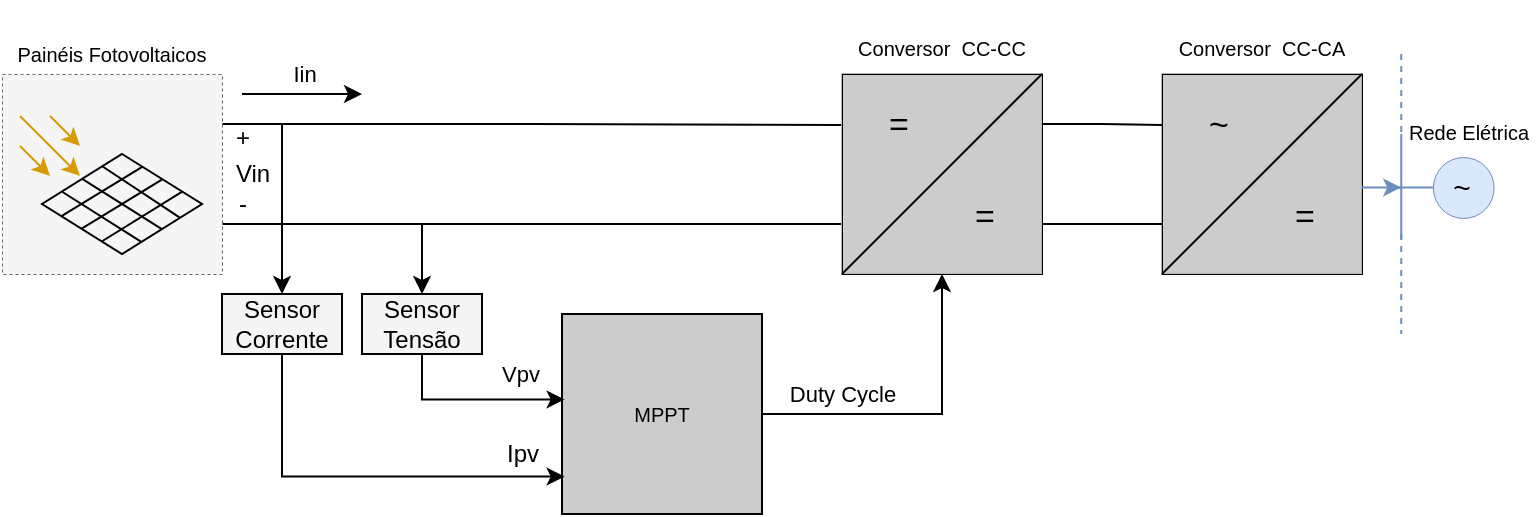 <mxfile version="20.0.1" type="device" pages="2"><diagram id="bzsc-tjmsqLeFV4qhkBf" name="Diagrama Geral"><mxGraphModel dx="782" dy="436" grid="1" gridSize="10" guides="1" tooltips="1" connect="1" arrows="1" fold="1" page="1" pageScale="1" pageWidth="827" pageHeight="1169" math="0" shadow="0"><root><mxCell id="0"/><mxCell id="1" parent="0"/><mxCell id="cxFqfBXLo71PlDVhSzkA-39" style="edgeStyle=orthogonalEdgeStyle;rounded=0;orthogonalLoop=1;jettySize=auto;html=1;entryX=0;entryY=0.5;entryDx=0;entryDy=0;exitX=1;exitY=0.25;exitDx=0;exitDy=0;startArrow=none;startFill=0;endArrow=none;endFill=0;" parent="1" source="cxFqfBXLo71PlDVhSzkA-10" target="cxFqfBXLo71PlDVhSzkA-46" edge="1"><mxGeometry relative="1" as="geometry"><mxPoint x="411" y="139.667" as="targetPoint"/></mxGeometry></mxCell><mxCell id="cxFqfBXLo71PlDVhSzkA-40" style="edgeStyle=orthogonalEdgeStyle;rounded=0;orthogonalLoop=1;jettySize=auto;html=1;entryX=0;entryY=0.75;entryDx=0;entryDy=0;exitX=1;exitY=0.75;exitDx=0;exitDy=0;endArrow=none;endFill=0;" parent="1" source="cxFqfBXLo71PlDVhSzkA-10" target="cxFqfBXLo71PlDVhSzkA-25" edge="1"><mxGeometry relative="1" as="geometry"/></mxCell><mxCell id="cxFqfBXLo71PlDVhSzkA-53" style="edgeStyle=orthogonalEdgeStyle;rounded=0;orthogonalLoop=1;jettySize=auto;html=1;entryX=0.5;entryY=0;entryDx=0;entryDy=0;exitX=1;exitY=0.25;exitDx=0;exitDy=0;" parent="1" source="cxFqfBXLo71PlDVhSzkA-10" target="cxFqfBXLo71PlDVhSzkA-64" edge="1"><mxGeometry relative="1" as="geometry"><Array as="points"><mxPoint x="170" y="145"/></Array></mxGeometry></mxCell><mxCell id="cxFqfBXLo71PlDVhSzkA-54" style="edgeStyle=orthogonalEdgeStyle;rounded=0;orthogonalLoop=1;jettySize=auto;html=1;entryX=0.5;entryY=0;entryDx=0;entryDy=0;exitX=1;exitY=0.75;exitDx=0;exitDy=0;" parent="1" source="cxFqfBXLo71PlDVhSzkA-10" target="cxFqfBXLo71PlDVhSzkA-66" edge="1"><mxGeometry relative="1" as="geometry"><Array as="points"><mxPoint x="240" y="195"/></Array></mxGeometry></mxCell><mxCell id="cxFqfBXLo71PlDVhSzkA-35" value="" style="group" parent="1" vertex="1" connectable="0"><mxGeometry x="450" y="83" width="100" height="137" as="geometry"/></mxCell><mxCell id="cxFqfBXLo71PlDVhSzkA-24" value="" style="group;fillColor=#CCCCCC;strokeColor=#B3B3B3;" parent="cxFqfBXLo71PlDVhSzkA-35" vertex="1" connectable="0"><mxGeometry y="37" width="100" height="100" as="geometry"/></mxCell><mxCell id="cxFqfBXLo71PlDVhSzkA-25" value="" style="whiteSpace=wrap;html=1;aspect=fixed;rounded=0;shadow=0;glass=0;sketch=0;fontFamily=Helvetica;fontSize=10;strokeColor=#000000;strokeWidth=0.5;fillColor=none;" parent="cxFqfBXLo71PlDVhSzkA-24" vertex="1"><mxGeometry width="100" height="100" as="geometry"/></mxCell><mxCell id="cxFqfBXLo71PlDVhSzkA-26" value="" style="endArrow=none;html=1;rounded=0;fontFamily=Helvetica;fontSize=10;entryX=1;entryY=0;entryDx=0;entryDy=0;exitX=0;exitY=1;exitDx=0;exitDy=0;" parent="cxFqfBXLo71PlDVhSzkA-24" source="cxFqfBXLo71PlDVhSzkA-25" target="cxFqfBXLo71PlDVhSzkA-25" edge="1"><mxGeometry width="50" height="50" relative="1" as="geometry"><mxPoint x="-144.444" y="87.778" as="sourcePoint"/><mxPoint x="-88.889" y="32.222" as="targetPoint"/></mxGeometry></mxCell><mxCell id="cxFqfBXLo71PlDVhSzkA-34" value="&lt;font style=&quot;font-size: 17px&quot;&gt;=&lt;/font&gt;" style="text;html=1;strokeColor=none;fillColor=none;align=center;verticalAlign=middle;whiteSpace=wrap;rounded=0;shadow=0;glass=0;sketch=0;fontFamily=Helvetica;fontSize=10;" parent="cxFqfBXLo71PlDVhSzkA-24" vertex="1"><mxGeometry x="43" y="43" width="57" height="57" as="geometry"/></mxCell><mxCell id="cxFqfBXLo71PlDVhSzkA-46" value="&lt;font style=&quot;font-size: 17px&quot;&gt;=&lt;/font&gt;" style="text;html=1;strokeColor=none;fillColor=none;align=center;verticalAlign=middle;whiteSpace=wrap;rounded=0;shadow=0;glass=0;sketch=0;fontFamily=Helvetica;fontSize=10;" parent="cxFqfBXLo71PlDVhSzkA-24" vertex="1"><mxGeometry y="-3" width="57" height="57" as="geometry"/></mxCell><mxCell id="cxFqfBXLo71PlDVhSzkA-29" value="&lt;font style=&quot;font-size: 10px&quot;&gt;Conversor&amp;nbsp; CC-CC&lt;/font&gt;" style="text;html=1;strokeColor=none;fillColor=none;align=center;verticalAlign=middle;whiteSpace=wrap;rounded=0;shadow=0;glass=0;sketch=0;fontFamily=Helvetica;fontSize=15;" parent="cxFqfBXLo71PlDVhSzkA-35" vertex="1"><mxGeometry y="7" width="100" height="30" as="geometry"/></mxCell><mxCell id="cxFqfBXLo71PlDVhSzkA-57" style="edgeStyle=orthogonalEdgeStyle;rounded=0;orthogonalLoop=1;jettySize=auto;html=1;entryX=0.5;entryY=1;entryDx=0;entryDy=0;" parent="1" source="cxFqfBXLo71PlDVhSzkA-48" target="cxFqfBXLo71PlDVhSzkA-25" edge="1"><mxGeometry relative="1" as="geometry"/></mxCell><mxCell id="cxFqfBXLo71PlDVhSzkA-58" value="Duty Cycle" style="edgeLabel;html=1;align=center;verticalAlign=middle;resizable=0;points=[];" parent="cxFqfBXLo71PlDVhSzkA-57" vertex="1" connectable="0"><mxGeometry x="-0.341" y="1" relative="1" as="geometry"><mxPoint x="-13" y="-9" as="offset"/></mxGeometry></mxCell><mxCell id="cxFqfBXLo71PlDVhSzkA-48" value="&lt;font color=&quot;#000000&quot;&gt;MPPT&lt;/font&gt;" style="whiteSpace=wrap;html=1;aspect=fixed;rounded=0;shadow=0;glass=0;sketch=0;fontFamily=Helvetica;fontSize=10;strokeColor=default;strokeWidth=1;fillColor=#CCCCCC;fontColor=#333333;" parent="1" vertex="1"><mxGeometry x="310" y="240" width="100" height="100" as="geometry"/></mxCell><mxCell id="cxFqfBXLo71PlDVhSzkA-59" value="" style="endArrow=classic;html=1;rounded=0;fontColor=#000000;" parent="1" edge="1"><mxGeometry width="50" height="50" relative="1" as="geometry"><mxPoint x="150" y="130" as="sourcePoint"/><mxPoint x="210" y="130" as="targetPoint"/></mxGeometry></mxCell><mxCell id="cxFqfBXLo71PlDVhSzkA-60" value="Iin" style="edgeLabel;html=1;align=center;verticalAlign=middle;resizable=0;points=[];fontColor=#000000;" parent="cxFqfBXLo71PlDVhSzkA-59" vertex="1" connectable="0"><mxGeometry x="0.311" relative="1" as="geometry"><mxPoint x="-9" y="-10" as="offset"/></mxGeometry></mxCell><mxCell id="cxFqfBXLo71PlDVhSzkA-69" style="edgeStyle=orthogonalEdgeStyle;rounded=0;orthogonalLoop=1;jettySize=auto;html=1;entryX=0.013;entryY=0.813;entryDx=0;entryDy=0;entryPerimeter=0;fontColor=#000000;exitX=0.5;exitY=1;exitDx=0;exitDy=0;" parent="1" source="cxFqfBXLo71PlDVhSzkA-64" target="cxFqfBXLo71PlDVhSzkA-48" edge="1"><mxGeometry relative="1" as="geometry"/></mxCell><mxCell id="cxFqfBXLo71PlDVhSzkA-64" value="Sensor &lt;br&gt;Corrente" style="rounded=0;whiteSpace=wrap;html=1;strokeWidth=1;fillColor=#F5F5F5;" parent="1" vertex="1"><mxGeometry x="140" y="230" width="60" height="30" as="geometry"/></mxCell><mxCell id="cxFqfBXLo71PlDVhSzkA-70" style="edgeStyle=orthogonalEdgeStyle;rounded=0;orthogonalLoop=1;jettySize=auto;html=1;entryX=0.013;entryY=0.427;entryDx=0;entryDy=0;entryPerimeter=0;fontColor=#000000;exitX=0.5;exitY=1;exitDx=0;exitDy=0;" parent="1" source="cxFqfBXLo71PlDVhSzkA-66" target="cxFqfBXLo71PlDVhSzkA-48" edge="1"><mxGeometry relative="1" as="geometry"><mxPoint x="230" y="260" as="sourcePoint"/></mxGeometry></mxCell><mxCell id="cxFqfBXLo71PlDVhSzkA-71" value="Vpv" style="edgeLabel;html=1;align=center;verticalAlign=middle;resizable=0;points=[];fontColor=#000000;" parent="cxFqfBXLo71PlDVhSzkA-70" vertex="1" connectable="0"><mxGeometry x="0.519" y="1" relative="1" as="geometry"><mxPoint y="-12" as="offset"/></mxGeometry></mxCell><mxCell id="cxFqfBXLo71PlDVhSzkA-66" value="Sensor &lt;br&gt;Tensão" style="rounded=0;whiteSpace=wrap;html=1;strokeWidth=1;fillColor=#F5F5F5;" parent="1" vertex="1"><mxGeometry x="210" y="230" width="60" height="30" as="geometry"/></mxCell><mxCell id="cxFqfBXLo71PlDVhSzkA-67" value="" style="group" parent="1" vertex="1" connectable="0"><mxGeometry x="30" y="100" width="110" height="120" as="geometry"/></mxCell><mxCell id="cxFqfBXLo71PlDVhSzkA-10" value="" style="rounded=0;whiteSpace=wrap;html=1;shadow=0;glass=0;dashed=1;sketch=0;fontFamily=Helvetica;fontSize=10;strokeColor=#666666;strokeWidth=0.5;fillColor=#f5f5f5;fontColor=#333333;" parent="cxFqfBXLo71PlDVhSzkA-67" vertex="1"><mxGeometry y="20" width="110" height="100" as="geometry"/></mxCell><mxCell id="cxFqfBXLo71PlDVhSzkA-11" value="&lt;font style=&quot;font-size: 10px&quot;&gt;Painéis Fotovoltaicos&lt;/font&gt;" style="text;html=1;strokeColor=none;fillColor=none;align=center;verticalAlign=middle;whiteSpace=wrap;rounded=0;shadow=0;glass=0;dashed=1;sketch=0;" parent="cxFqfBXLo71PlDVhSzkA-67" vertex="1"><mxGeometry width="110" height="20" as="geometry"/></mxCell><mxCell id="cxFqfBXLo71PlDVhSzkA-12" value="" style="rounded=0;whiteSpace=wrap;html=1;shadow=0;glass=0;dashed=1;sketch=0;fontFamily=Helvetica;fontSize=10;fillColor=none;strokeWidth=0;strokeColor=#FFFFFF;" parent="cxFqfBXLo71PlDVhSzkA-67" vertex="1"><mxGeometry x="9" y="41" width="30" height="30" as="geometry"/></mxCell><mxCell id="cxFqfBXLo71PlDVhSzkA-13" value="" style="endArrow=classic;html=1;rounded=0;fontFamily=Helvetica;fontSize=10;entryX=1;entryY=1;entryDx=0;entryDy=0;fillColor=#ffe6cc;strokeColor=#d79b00;exitX=0;exitY=0;exitDx=0;exitDy=0;" parent="cxFqfBXLo71PlDVhSzkA-67" source="cxFqfBXLo71PlDVhSzkA-12" target="cxFqfBXLo71PlDVhSzkA-12" edge="1"><mxGeometry width="50" height="50" relative="1" as="geometry"><mxPoint x="120" y="-90" as="sourcePoint"/><mxPoint x="180" y="40" as="targetPoint"/></mxGeometry></mxCell><mxCell id="cxFqfBXLo71PlDVhSzkA-14" value="" style="endArrow=classic;html=1;rounded=0;fontFamily=Helvetica;fontSize=10;exitX=0;exitY=0.5;exitDx=0;exitDy=0;entryX=0.5;entryY=1;entryDx=0;entryDy=0;fillColor=#ffe6cc;strokeColor=#d79b00;" parent="cxFqfBXLo71PlDVhSzkA-67" source="cxFqfBXLo71PlDVhSzkA-12" target="cxFqfBXLo71PlDVhSzkA-12" edge="1"><mxGeometry width="50" height="50" relative="1" as="geometry"><mxPoint x="130" y="-72.5" as="sourcePoint"/><mxPoint x="160" y="-50" as="targetPoint"/></mxGeometry></mxCell><mxCell id="cxFqfBXLo71PlDVhSzkA-15" value="" style="endArrow=classic;html=1;rounded=0;fontFamily=Helvetica;fontSize=10;exitX=0.5;exitY=0;exitDx=0;exitDy=0;entryX=1;entryY=0.5;entryDx=0;entryDy=0;fillColor=#ffe6cc;strokeColor=#d79b00;" parent="cxFqfBXLo71PlDVhSzkA-67" source="cxFqfBXLo71PlDVhSzkA-12" target="cxFqfBXLo71PlDVhSzkA-12" edge="1"><mxGeometry width="50" height="50" relative="1" as="geometry"><mxPoint x="130" y="-20" as="sourcePoint"/><mxPoint x="180" y="-70" as="targetPoint"/></mxGeometry></mxCell><mxCell id="cxFqfBXLo71PlDVhSzkA-16" value="" style="group" parent="cxFqfBXLo71PlDVhSzkA-67" vertex="1" connectable="0"><mxGeometry x="20" y="60" width="80" height="50" as="geometry"/></mxCell><mxCell id="cxFqfBXLo71PlDVhSzkA-17" value="" style="rhombus;whiteSpace=wrap;html=1;rounded=0;shadow=0;glass=0;sketch=0;fontFamily=Helvetica;fontSize=10;strokeColor=#000000;strokeWidth=1;fillColor=none;" parent="cxFqfBXLo71PlDVhSzkA-16" vertex="1"><mxGeometry width="80" height="50" as="geometry"/></mxCell><mxCell id="cxFqfBXLo71PlDVhSzkA-18" value="" style="endArrow=none;html=1;rounded=0;fontFamily=Helvetica;fontSize=10;exitX=0.129;exitY=0.627;exitDx=0;exitDy=0;exitPerimeter=0;entryX=0.629;entryY=0.127;entryDx=0;entryDy=0;entryPerimeter=0;" parent="cxFqfBXLo71PlDVhSzkA-16" target="cxFqfBXLo71PlDVhSzkA-17" edge="1"><mxGeometry width="50" height="50" relative="1" as="geometry"><mxPoint x="9.32" y="31.35" as="sourcePoint"/><mxPoint x="49.64" y="6.7" as="targetPoint"/></mxGeometry></mxCell><mxCell id="cxFqfBXLo71PlDVhSzkA-19" value="" style="endArrow=none;html=1;rounded=0;fontFamily=Helvetica;fontSize=10;exitX=0.129;exitY=0.627;exitDx=0;exitDy=0;exitPerimeter=0;entryX=0.633;entryY=0.134;entryDx=0;entryDy=0;entryPerimeter=0;" parent="cxFqfBXLo71PlDVhSzkA-16" edge="1"><mxGeometry width="50" height="50" relative="1" as="geometry"><mxPoint x="19.84" y="37.32" as="sourcePoint"/><mxPoint x="60.16" y="12.67" as="targetPoint"/></mxGeometry></mxCell><mxCell id="cxFqfBXLo71PlDVhSzkA-20" value="" style="endArrow=none;html=1;rounded=0;fontFamily=Helvetica;fontSize=10;exitX=0.373;exitY=0.875;exitDx=0;exitDy=0;exitPerimeter=0;entryX=0.879;entryY=0.374;entryDx=0;entryDy=0;entryPerimeter=0;" parent="cxFqfBXLo71PlDVhSzkA-16" source="cxFqfBXLo71PlDVhSzkA-17" target="cxFqfBXLo71PlDVhSzkA-17" edge="1"><mxGeometry width="50" height="50" relative="1" as="geometry"><mxPoint x="29.84" y="42.32" as="sourcePoint"/><mxPoint x="70.16" y="17.67" as="targetPoint"/></mxGeometry></mxCell><mxCell id="cxFqfBXLo71PlDVhSzkA-21" value="" style="endArrow=none;html=1;rounded=0;fontFamily=Helvetica;fontSize=10;exitX=0.621;exitY=0.878;exitDx=0;exitDy=0;exitPerimeter=0;entryX=0.128;entryY=0.38;entryDx=0;entryDy=0;entryPerimeter=0;" parent="cxFqfBXLo71PlDVhSzkA-16" source="cxFqfBXLo71PlDVhSzkA-17" target="cxFqfBXLo71PlDVhSzkA-17" edge="1"><mxGeometry width="50" height="50" relative="1" as="geometry"><mxPoint x="-20" y="60" as="sourcePoint"/><mxPoint x="30" y="10" as="targetPoint"/></mxGeometry></mxCell><mxCell id="cxFqfBXLo71PlDVhSzkA-22" value="" style="endArrow=none;html=1;rounded=0;fontFamily=Helvetica;fontSize=10;exitX=0.621;exitY=0.878;exitDx=0;exitDy=0;exitPerimeter=0;entryX=0.128;entryY=0.38;entryDx=0;entryDy=0;entryPerimeter=0;" parent="cxFqfBXLo71PlDVhSzkA-16" edge="1"><mxGeometry width="50" height="50" relative="1" as="geometry"><mxPoint x="59.72" y="37.45" as="sourcePoint"/><mxPoint x="20.28" y="12.55" as="targetPoint"/></mxGeometry></mxCell><mxCell id="cxFqfBXLo71PlDVhSzkA-23" value="" style="endArrow=none;html=1;rounded=0;fontFamily=Helvetica;fontSize=10;exitX=0.859;exitY=0.634;exitDx=0;exitDy=0;exitPerimeter=0;entryX=0.374;entryY=0.12;entryDx=0;entryDy=0;entryPerimeter=0;" parent="cxFqfBXLo71PlDVhSzkA-16" source="cxFqfBXLo71PlDVhSzkA-17" target="cxFqfBXLo71PlDVhSzkA-17" edge="1"><mxGeometry width="50" height="50" relative="1" as="geometry"><mxPoint x="69.68" y="34.9" as="sourcePoint"/><mxPoint x="30.24" y="10.0" as="targetPoint"/></mxGeometry></mxCell><mxCell id="cxFqfBXLo71PlDVhSzkA-68" value="" style="group" parent="1" vertex="1" connectable="0"><mxGeometry x="140" y="141.5" width="30" height="53.5" as="geometry"/></mxCell><mxCell id="cxFqfBXLo71PlDVhSzkA-61" value="+" style="text;html=1;align=center;verticalAlign=middle;resizable=0;points=[];autosize=1;strokeColor=none;fillColor=none;fontColor=#000000;" parent="cxFqfBXLo71PlDVhSzkA-68" vertex="1"><mxGeometry width="20" height="20" as="geometry"/></mxCell><mxCell id="cxFqfBXLo71PlDVhSzkA-62" value="-" style="text;html=1;align=center;verticalAlign=middle;resizable=0;points=[];autosize=1;strokeColor=none;fillColor=none;fontColor=#000000;" parent="cxFqfBXLo71PlDVhSzkA-68" vertex="1"><mxGeometry y="33.5" width="20" height="20" as="geometry"/></mxCell><mxCell id="cxFqfBXLo71PlDVhSzkA-63" value="Vin" style="text;html=1;align=center;verticalAlign=middle;resizable=0;points=[];autosize=1;strokeColor=none;fillColor=none;fontColor=#000000;" parent="cxFqfBXLo71PlDVhSzkA-68" vertex="1"><mxGeometry y="18.5" width="30" height="20" as="geometry"/></mxCell><mxCell id="cxFqfBXLo71PlDVhSzkA-72" value="Ipv" style="text;html=1;align=center;verticalAlign=middle;resizable=0;points=[];autosize=1;strokeColor=none;fillColor=none;fontColor=#000000;" parent="1" vertex="1"><mxGeometry x="275" y="300" width="30" height="20" as="geometry"/></mxCell><mxCell id="cxFqfBXLo71PlDVhSzkA-81" value="" style="group" parent="1" vertex="1" connectable="0"><mxGeometry x="610" y="83" width="100" height="137" as="geometry"/></mxCell><mxCell id="cxFqfBXLo71PlDVhSzkA-82" value="" style="group;fillColor=#CCCCCC;strokeColor=#B3B3B3;" parent="cxFqfBXLo71PlDVhSzkA-81" vertex="1" connectable="0"><mxGeometry y="37" width="100" height="100" as="geometry"/></mxCell><mxCell id="cxFqfBXLo71PlDVhSzkA-83" value="" style="whiteSpace=wrap;html=1;aspect=fixed;rounded=0;shadow=0;glass=0;sketch=0;fontFamily=Helvetica;fontSize=10;strokeColor=#000000;strokeWidth=0.5;fillColor=none;" parent="cxFqfBXLo71PlDVhSzkA-82" vertex="1"><mxGeometry width="100" height="100" as="geometry"/></mxCell><mxCell id="cxFqfBXLo71PlDVhSzkA-84" value="" style="endArrow=none;html=1;rounded=0;fontFamily=Helvetica;fontSize=10;entryX=1;entryY=0;entryDx=0;entryDy=0;exitX=0;exitY=1;exitDx=0;exitDy=0;" parent="cxFqfBXLo71PlDVhSzkA-82" source="cxFqfBXLo71PlDVhSzkA-83" target="cxFqfBXLo71PlDVhSzkA-83" edge="1"><mxGeometry width="50" height="50" relative="1" as="geometry"><mxPoint x="-144.444" y="87.778" as="sourcePoint"/><mxPoint x="-88.889" y="32.222" as="targetPoint"/></mxGeometry></mxCell><mxCell id="cxFqfBXLo71PlDVhSzkA-85" value="&lt;font style=&quot;font-size: 17px&quot;&gt;=&lt;/font&gt;" style="text;html=1;strokeColor=none;fillColor=none;align=center;verticalAlign=middle;whiteSpace=wrap;rounded=0;shadow=0;glass=0;sketch=0;fontFamily=Helvetica;fontSize=10;" parent="cxFqfBXLo71PlDVhSzkA-82" vertex="1"><mxGeometry x="43" y="43" width="57" height="57" as="geometry"/></mxCell><mxCell id="cxFqfBXLo71PlDVhSzkA-86" value="&lt;font style=&quot;font-size: 17px&quot;&gt;~&lt;/font&gt;" style="text;html=1;strokeColor=none;fillColor=none;align=center;verticalAlign=middle;whiteSpace=wrap;rounded=0;shadow=0;glass=0;sketch=0;fontFamily=Helvetica;fontSize=10;" parent="cxFqfBXLo71PlDVhSzkA-82" vertex="1"><mxGeometry y="-3" width="57" height="57" as="geometry"/></mxCell><mxCell id="cxFqfBXLo71PlDVhSzkA-87" value="&lt;font style=&quot;font-size: 10px&quot;&gt;Conversor&amp;nbsp; CC-CA&lt;/font&gt;" style="text;html=1;strokeColor=none;fillColor=none;align=center;verticalAlign=middle;whiteSpace=wrap;rounded=0;shadow=0;glass=0;sketch=0;fontFamily=Helvetica;fontSize=15;" parent="cxFqfBXLo71PlDVhSzkA-81" vertex="1"><mxGeometry y="7" width="100" height="30" as="geometry"/></mxCell><mxCell id="cxFqfBXLo71PlDVhSzkA-88" style="edgeStyle=orthogonalEdgeStyle;rounded=0;orthogonalLoop=1;jettySize=auto;html=1;exitX=1;exitY=0.25;exitDx=0;exitDy=0;entryX=0;entryY=0.5;entryDx=0;entryDy=0;fontColor=#000000;startArrow=none;startFill=0;endArrow=none;endFill=0;" parent="1" source="cxFqfBXLo71PlDVhSzkA-25" target="cxFqfBXLo71PlDVhSzkA-86" edge="1"><mxGeometry relative="1" as="geometry"/></mxCell><mxCell id="cxFqfBXLo71PlDVhSzkA-89" style="edgeStyle=orthogonalEdgeStyle;rounded=0;orthogonalLoop=1;jettySize=auto;html=1;entryX=0;entryY=0.75;entryDx=0;entryDy=0;fontColor=#000000;startArrow=none;startFill=0;endArrow=none;endFill=0;exitX=1;exitY=0.75;exitDx=0;exitDy=0;" parent="1" source="cxFqfBXLo71PlDVhSzkA-25" target="cxFqfBXLo71PlDVhSzkA-83" edge="1"><mxGeometry relative="1" as="geometry"><mxPoint x="550" y="190" as="sourcePoint"/></mxGeometry></mxCell><mxCell id="cxFqfBXLo71PlDVhSzkA-90" value="" style="endArrow=none;html=1;rounded=0;fontFamily=Helvetica;fontSize=17;fillColor=#dae8fc;strokeColor=#6c8ebf;" parent="1" edge="1"><mxGeometry width="50" height="50" relative="1" as="geometry"><mxPoint x="729.63" y="202.5" as="sourcePoint"/><mxPoint x="729.63" y="150" as="targetPoint"/></mxGeometry></mxCell><mxCell id="cxFqfBXLo71PlDVhSzkA-91" value="" style="endArrow=none;html=1;rounded=0;fontFamily=Helvetica;fontSize=17;dashed=1;fillColor=#dae8fc;strokeColor=#6c8ebf;" parent="1" edge="1"><mxGeometry width="50" height="50" relative="1" as="geometry"><mxPoint x="729.63" y="110" as="sourcePoint"/><mxPoint x="729.63" y="150" as="targetPoint"/></mxGeometry></mxCell><mxCell id="cxFqfBXLo71PlDVhSzkA-92" value="" style="endArrow=none;html=1;rounded=0;dashed=1;fontFamily=Helvetica;fontSize=17;fillColor=#dae8fc;strokeColor=#6c8ebf;" parent="1" edge="1"><mxGeometry width="50" height="50" relative="1" as="geometry"><mxPoint x="729.63" y="200" as="sourcePoint"/><mxPoint x="729.63" y="250" as="targetPoint"/></mxGeometry></mxCell><mxCell id="cxFqfBXLo71PlDVhSzkA-93" style="edgeStyle=orthogonalEdgeStyle;rounded=0;orthogonalLoop=1;jettySize=auto;html=1;fontFamily=Helvetica;fontSize=17;fillColor=#dae8fc;strokeColor=#6c8ebf;exitX=1.007;exitY=0.485;exitDx=0;exitDy=0;exitPerimeter=0;" parent="1" edge="1"><mxGeometry relative="1" as="geometry"><mxPoint x="729.63" y="177" as="targetPoint"/><mxPoint x="710.001" y="176.705" as="sourcePoint"/><Array as="points"/></mxGeometry></mxCell><mxCell id="cxFqfBXLo71PlDVhSzkA-94" style="edgeStyle=orthogonalEdgeStyle;rounded=0;orthogonalLoop=1;jettySize=auto;html=1;fontFamily=Helvetica;fontSize=15;endArrow=none;endFill=0;fillColor=#dae8fc;strokeColor=#6c8ebf;" parent="1" source="cxFqfBXLo71PlDVhSzkA-95" edge="1"><mxGeometry relative="1" as="geometry"><mxPoint x="729.63" y="177" as="targetPoint"/></mxGeometry></mxCell><mxCell id="cxFqfBXLo71PlDVhSzkA-95" value="&lt;font style=&quot;font-size: 15px&quot;&gt;~&lt;/font&gt;" style="ellipse;whiteSpace=wrap;html=1;rounded=0;shadow=0;glass=0;sketch=0;fontFamily=Helvetica;fontSize=17;strokeColor=#6c8ebf;strokeWidth=0.5;fillColor=#dae8fc;" parent="1" vertex="1"><mxGeometry x="745.44" y="161.5" width="30.37" height="30.5" as="geometry"/></mxCell><mxCell id="cxFqfBXLo71PlDVhSzkA-96" value="&lt;font style=&quot;font-size: 10px&quot;&gt;Rede Elétrica&lt;/font&gt;" style="text;html=1;strokeColor=none;fillColor=none;align=center;verticalAlign=middle;whiteSpace=wrap;rounded=0;shadow=0;glass=0;sketch=0;fontFamily=Helvetica;fontSize=15;" parent="1" vertex="1"><mxGeometry x="730.94" y="131.5" width="65.37" height="30" as="geometry"/></mxCell></root></mxGraphModel></diagram><diagram id="B2ind6m2Mq-y8RW3gQD5" name="Diagrama Geral v2"><mxGraphModel dx="1117" dy="623" grid="1" gridSize="10" guides="1" tooltips="1" connect="1" arrows="1" fold="1" page="1" pageScale="1" pageWidth="827" pageHeight="1169" math="0" shadow="0"><root><mxCell id="YHx5UNAk95UwoDKluJ2T-0"/><mxCell id="YHx5UNAk95UwoDKluJ2T-1" parent="YHx5UNAk95UwoDKluJ2T-0"/><mxCell id="YHx5UNAk95UwoDKluJ2T-2" style="edgeStyle=orthogonalEdgeStyle;rounded=0;orthogonalLoop=1;jettySize=auto;html=1;exitX=1.023;exitY=0.884;exitDx=0;exitDy=0;entryX=0.1;entryY=0.5;entryDx=0;entryDy=0;entryPerimeter=0;endArrow=none;endFill=0;exitPerimeter=0;" parent="YHx5UNAk95UwoDKluJ2T-1" source="wcXH3cJ15t-8cPXQRP0d-32" target="YHx5UNAk95UwoDKluJ2T-14" edge="1"><mxGeometry relative="1" as="geometry"><mxPoint x="185" y="265.5" as="sourcePoint"/><Array as="points"><mxPoint x="180" y="278"/><mxPoint x="180" y="300"/></Array></mxGeometry></mxCell><mxCell id="YHx5UNAk95UwoDKluJ2T-6" value="" style="pointerEvents=1;fillColor=strokeColor;verticalLabelPosition=bottom;shadow=0;dashed=0;align=center;html=1;verticalAlign=top;shape=mxgraph.electrical.diodes.diode;rotation=-90;" parent="YHx5UNAk95UwoDKluJ2T-1" vertex="1"><mxGeometry x="649" y="235" width="40" height="20" as="geometry"/></mxCell><mxCell id="YHx5UNAk95UwoDKluJ2T-7" style="edgeStyle=orthogonalEdgeStyle;rounded=0;orthogonalLoop=1;jettySize=auto;html=1;exitX=1;exitY=1;exitDx=0;exitDy=0;exitPerimeter=0;entryX=0;entryY=0.5;entryDx=0;entryDy=0;entryPerimeter=0;endArrow=none;endFill=0;" parent="YHx5UNAk95UwoDKluJ2T-1" source="YHx5UNAk95UwoDKluJ2T-22" target="YHx5UNAk95UwoDKluJ2T-28" edge="1"><mxGeometry relative="1" as="geometry"><Array as="points"><mxPoint x="541" y="189"/></Array><mxPoint x="521" y="189" as="sourcePoint"/></mxGeometry></mxCell><mxCell id="YHx5UNAk95UwoDKluJ2T-8" style="edgeStyle=orthogonalEdgeStyle;rounded=0;orthogonalLoop=1;jettySize=auto;html=1;exitX=0.7;exitY=1;exitDx=0;exitDy=0;exitPerimeter=0;endArrow=none;endFill=0;" parent="YHx5UNAk95UwoDKluJ2T-1" source="YHx5UNAk95UwoDKluJ2T-12" edge="1"><mxGeometry relative="1" as="geometry"><mxPoint x="635" y="300" as="targetPoint"/></mxGeometry></mxCell><mxCell id="YHx5UNAk95UwoDKluJ2T-9" style="edgeStyle=orthogonalEdgeStyle;rounded=0;orthogonalLoop=1;jettySize=auto;html=1;exitX=0.7;exitY=0;exitDx=0;exitDy=0;exitPerimeter=0;entryX=1;entryY=0.5;entryDx=0;entryDy=0;entryPerimeter=0;endArrow=none;endFill=0;" parent="YHx5UNAk95UwoDKluJ2T-1" source="YHx5UNAk95UwoDKluJ2T-12" target="YHx5UNAk95UwoDKluJ2T-6" edge="1"><mxGeometry relative="1" as="geometry"/></mxCell><mxCell id="YHx5UNAk95UwoDKluJ2T-10" style="edgeStyle=orthogonalEdgeStyle;rounded=0;orthogonalLoop=1;jettySize=auto;html=1;exitX=0.7;exitY=1;exitDx=0;exitDy=0;exitPerimeter=0;entryX=0;entryY=0.5;entryDx=0;entryDy=0;entryPerimeter=0;endArrow=none;endFill=0;" parent="YHx5UNAk95UwoDKluJ2T-1" source="YHx5UNAk95UwoDKluJ2T-12" target="YHx5UNAk95UwoDKluJ2T-6" edge="1"><mxGeometry relative="1" as="geometry"/></mxCell><mxCell id="YHx5UNAk95UwoDKluJ2T-11" style="edgeStyle=orthogonalEdgeStyle;rounded=0;orthogonalLoop=1;jettySize=auto;html=1;exitX=0.7;exitY=0;exitDx=0;exitDy=0;exitPerimeter=0;endArrow=none;endFill=0;" parent="YHx5UNAk95UwoDKluJ2T-1" source="YHx5UNAk95UwoDKluJ2T-12" edge="1"><mxGeometry relative="1" as="geometry"><mxPoint x="634.571" y="190" as="targetPoint"/></mxGeometry></mxCell><mxCell id="YHx5UNAk95UwoDKluJ2T-12" value="" style="verticalLabelPosition=bottom;shadow=0;dashed=0;align=center;html=1;verticalAlign=top;shape=mxgraph.electrical.mosfets1.n-channel_mosfet_1;" parent="YHx5UNAk95UwoDKluJ2T-1" vertex="1"><mxGeometry x="601" y="219.74" width="48" height="50.53" as="geometry"/></mxCell><mxCell id="YHx5UNAk95UwoDKluJ2T-13" style="edgeStyle=orthogonalEdgeStyle;rounded=0;orthogonalLoop=1;jettySize=auto;html=1;entryX=0.1;entryY=0.5;entryDx=0;entryDy=0;entryPerimeter=0;fontSize=8;endArrow=none;endFill=0;startArrow=none;" parent="YHx5UNAk95UwoDKluJ2T-1" source="YHx5UNAk95UwoDKluJ2T-60" edge="1"><mxGeometry relative="1" as="geometry"><mxPoint x="881.7" y="300.5" as="targetPoint"/></mxGeometry></mxCell><mxCell id="YHx5UNAk95UwoDKluJ2T-14" value="" style="verticalLabelPosition=bottom;shadow=0;dashed=0;align=center;html=1;verticalAlign=top;shape=mxgraph.electrical.logic_gates.inverting_contact;fillColor=#000000;fontSize=8;" parent="YHx5UNAk95UwoDKluJ2T-1" vertex="1"><mxGeometry x="631" y="297" width="7" height="7" as="geometry"/></mxCell><mxCell id="YHx5UNAk95UwoDKluJ2T-15" value="" style="verticalLabelPosition=bottom;shadow=0;dashed=0;align=center;html=1;verticalAlign=top;shape=mxgraph.electrical.logic_gates.inverting_contact;fillColor=#000000;fontSize=8;" parent="YHx5UNAk95UwoDKluJ2T-1" vertex="1"><mxGeometry x="631" y="267" width="7" height="7" as="geometry"/></mxCell><mxCell id="YHx5UNAk95UwoDKluJ2T-16" value="" style="verticalLabelPosition=bottom;shadow=0;dashed=0;align=center;html=1;verticalAlign=top;shape=mxgraph.electrical.logic_gates.inverting_contact;fillColor=#000000;fontSize=8;" parent="YHx5UNAk95UwoDKluJ2T-1" vertex="1"><mxGeometry x="631" y="215" width="7" height="7" as="geometry"/></mxCell><mxCell id="YHx5UNAk95UwoDKluJ2T-17" value="" style="verticalLabelPosition=bottom;shadow=0;dashed=0;align=center;html=1;verticalAlign=top;shape=mxgraph.electrical.logic_gates.inverting_contact;fillColor=#000000;fontSize=8;" parent="YHx5UNAk95UwoDKluJ2T-1" vertex="1"><mxGeometry x="631" y="185" width="7" height="7" as="geometry"/></mxCell><mxCell id="YHx5UNAk95UwoDKluJ2T-19" value="&lt;span style=&quot;font-size: 10px&quot;&gt;S1&lt;/span&gt;" style="text;html=1;strokeColor=none;fillColor=none;align=center;verticalAlign=middle;whiteSpace=wrap;rounded=0;fontSize=8;" parent="YHx5UNAk95UwoDKluJ2T-1" vertex="1"><mxGeometry x="581" y="235.5" width="20" height="20" as="geometry"/></mxCell><mxCell id="YHx5UNAk95UwoDKluJ2T-21" value="" style="group" parent="YHx5UNAk95UwoDKluJ2T-1" vertex="1" connectable="0"><mxGeometry x="400" y="161" width="60" height="28" as="geometry"/></mxCell><mxCell id="YHx5UNAk95UwoDKluJ2T-22" value="" style="pointerEvents=1;verticalLabelPosition=bottom;shadow=0;dashed=0;align=center;html=1;verticalAlign=top;shape=mxgraph.electrical.inductors.inductor_3;" parent="YHx5UNAk95UwoDKluJ2T-21" vertex="1"><mxGeometry y="20" width="60" height="8" as="geometry"/></mxCell><mxCell id="YHx5UNAk95UwoDKluJ2T-23" value="&lt;span style=&quot;font-size: 10px&quot;&gt;L1&lt;/span&gt;" style="text;html=1;strokeColor=none;fillColor=none;align=center;verticalAlign=middle;whiteSpace=wrap;rounded=0;fontSize=8;" parent="YHx5UNAk95UwoDKluJ2T-21" vertex="1"><mxGeometry x="20" width="20" height="20" as="geometry"/></mxCell><mxCell id="YHx5UNAk95UwoDKluJ2T-24" value="" style="group" parent="YHx5UNAk95UwoDKluJ2T-1" vertex="1" connectable="0"><mxGeometry x="399" y="120" width="60" height="28" as="geometry"/></mxCell><mxCell id="YHx5UNAk95UwoDKluJ2T-25" value="" style="pointerEvents=1;verticalLabelPosition=bottom;shadow=0;dashed=0;align=center;html=1;verticalAlign=top;shape=mxgraph.electrical.inductors.inductor_3;" parent="YHx5UNAk95UwoDKluJ2T-24" vertex="1"><mxGeometry y="20" width="60" height="8" as="geometry"/></mxCell><mxCell id="YHx5UNAk95UwoDKluJ2T-26" value="&lt;span style=&quot;font-size: 10px&quot;&gt;L2&lt;/span&gt;" style="text;html=1;strokeColor=none;fillColor=none;align=center;verticalAlign=middle;whiteSpace=wrap;rounded=0;fontSize=8;" parent="YHx5UNAk95UwoDKluJ2T-24" vertex="1"><mxGeometry x="20" y="4" width="20" height="20" as="geometry"/></mxCell><mxCell id="YHx5UNAk95UwoDKluJ2T-27" value="" style="group" parent="YHx5UNAk95UwoDKluJ2T-1" vertex="1" connectable="0"><mxGeometry x="801" y="160" width="40" height="38.5" as="geometry"/></mxCell><mxCell id="YHx5UNAk95UwoDKluJ2T-28" value="" style="pointerEvents=1;fillColor=strokeColor;verticalLabelPosition=bottom;shadow=0;dashed=0;align=center;html=1;verticalAlign=top;shape=mxgraph.electrical.diodes.diode;rotation=-90;direction=south;" parent="YHx5UNAk95UwoDKluJ2T-27" vertex="1"><mxGeometry x="10" y="8.5" width="20" height="40" as="geometry"/></mxCell><mxCell id="YHx5UNAk95UwoDKluJ2T-29" value="&lt;font style=&quot;font-size: 10px&quot;&gt;D1&lt;/font&gt;" style="text;html=1;strokeColor=none;fillColor=none;align=center;verticalAlign=middle;whiteSpace=wrap;rounded=0;fontSize=8;" parent="YHx5UNAk95UwoDKluJ2T-27" vertex="1"><mxGeometry x="10" width="20" height="20" as="geometry"/></mxCell><mxCell id="YHx5UNAk95UwoDKluJ2T-30" value="" style="pointerEvents=1;fillColor=strokeColor;verticalLabelPosition=bottom;shadow=0;dashed=0;align=center;html=1;verticalAlign=top;shape=mxgraph.electrical.diodes.diode;rotation=-90;" parent="YHx5UNAk95UwoDKluJ2T-1" vertex="1"><mxGeometry x="749" y="215" width="40" height="20" as="geometry"/></mxCell><mxCell id="YHx5UNAk95UwoDKluJ2T-31" style="edgeStyle=orthogonalEdgeStyle;rounded=0;orthogonalLoop=1;jettySize=auto;html=1;exitX=0.7;exitY=0;exitDx=0;exitDy=0;exitPerimeter=0;entryX=1;entryY=0.5;entryDx=0;entryDy=0;entryPerimeter=0;endArrow=none;endFill=0;" parent="YHx5UNAk95UwoDKluJ2T-1" source="YHx5UNAk95UwoDKluJ2T-33" target="YHx5UNAk95UwoDKluJ2T-30" edge="1"><mxGeometry relative="1" as="geometry"/></mxCell><mxCell id="YHx5UNAk95UwoDKluJ2T-32" style="edgeStyle=orthogonalEdgeStyle;rounded=0;orthogonalLoop=1;jettySize=auto;html=1;exitX=0.7;exitY=1;exitDx=0;exitDy=0;exitPerimeter=0;entryX=0;entryY=0.5;entryDx=0;entryDy=0;entryPerimeter=0;endArrow=none;endFill=0;" parent="YHx5UNAk95UwoDKluJ2T-1" source="YHx5UNAk95UwoDKluJ2T-33" target="YHx5UNAk95UwoDKluJ2T-30" edge="1"><mxGeometry relative="1" as="geometry"/></mxCell><mxCell id="YHx5UNAk95UwoDKluJ2T-33" value="" style="verticalLabelPosition=bottom;shadow=0;dashed=0;align=center;html=1;verticalAlign=top;shape=mxgraph.electrical.mosfets1.n-channel_mosfet_1;" parent="YHx5UNAk95UwoDKluJ2T-1" vertex="1"><mxGeometry x="701" y="199.74" width="48" height="50.53" as="geometry"/></mxCell><mxCell id="YHx5UNAk95UwoDKluJ2T-34" style="edgeStyle=orthogonalEdgeStyle;rounded=0;orthogonalLoop=1;jettySize=auto;html=1;endArrow=none;endFill=0;" parent="YHx5UNAk95UwoDKluJ2T-1" source="YHx5UNAk95UwoDKluJ2T-35" edge="1"><mxGeometry relative="1" as="geometry"><mxPoint x="734.5" y="300" as="targetPoint"/></mxGeometry></mxCell><mxCell id="YHx5UNAk95UwoDKluJ2T-35" value="" style="verticalLabelPosition=bottom;shadow=0;dashed=0;align=center;html=1;verticalAlign=top;shape=mxgraph.electrical.logic_gates.inverting_contact;fillColor=#000000;fontSize=8;" parent="YHx5UNAk95UwoDKluJ2T-1" vertex="1"><mxGeometry x="731" y="247" width="7" height="7" as="geometry"/></mxCell><mxCell id="YHx5UNAk95UwoDKluJ2T-36" style="edgeStyle=orthogonalEdgeStyle;rounded=0;orthogonalLoop=1;jettySize=auto;html=1;endArrow=none;endFill=0;" parent="YHx5UNAk95UwoDKluJ2T-1" source="YHx5UNAk95UwoDKluJ2T-37" edge="1"><mxGeometry relative="1" as="geometry"><mxPoint x="734.5" y="150" as="targetPoint"/></mxGeometry></mxCell><mxCell id="YHx5UNAk95UwoDKluJ2T-37" value="" style="verticalLabelPosition=bottom;shadow=0;dashed=0;align=center;html=1;verticalAlign=top;shape=mxgraph.electrical.logic_gates.inverting_contact;fillColor=#000000;fontSize=8;" parent="YHx5UNAk95UwoDKluJ2T-1" vertex="1"><mxGeometry x="731" y="195" width="7" height="7" as="geometry"/></mxCell><mxCell id="YHx5UNAk95UwoDKluJ2T-38" value="&lt;span style=&quot;font-size: 10px&quot;&gt;S2&lt;/span&gt;" style="text;html=1;strokeColor=none;fillColor=none;align=center;verticalAlign=middle;whiteSpace=wrap;rounded=0;fontSize=8;" parent="YHx5UNAk95UwoDKluJ2T-1" vertex="1"><mxGeometry x="681" y="215.5" width="20" height="20" as="geometry"/></mxCell><mxCell id="YHx5UNAk95UwoDKluJ2T-40" style="edgeStyle=orthogonalEdgeStyle;rounded=0;orthogonalLoop=1;jettySize=auto;html=1;exitX=0;exitY=0.5;exitDx=0;exitDy=0;exitPerimeter=0;entryX=0.489;entryY=0.897;entryDx=0;entryDy=0;entryPerimeter=0;fontSize=8;endArrow=none;endFill=0;" parent="YHx5UNAk95UwoDKluJ2T-1" source="YHx5UNAk95UwoDKluJ2T-42" target="YHx5UNAk95UwoDKluJ2T-45" edge="1"><mxGeometry relative="1" as="geometry"/></mxCell><mxCell id="YHx5UNAk95UwoDKluJ2T-41" style="edgeStyle=orthogonalEdgeStyle;rounded=0;orthogonalLoop=1;jettySize=auto;html=1;entryX=0.534;entryY=0.074;entryDx=0;entryDy=0;entryPerimeter=0;fontSize=8;endArrow=none;endFill=0;" parent="YHx5UNAk95UwoDKluJ2T-1" source="YHx5UNAk95UwoDKluJ2T-42" target="YHx5UNAk95UwoDKluJ2T-46" edge="1"><mxGeometry relative="1" as="geometry"/></mxCell><mxCell id="YHx5UNAk95UwoDKluJ2T-42" value="" style="pointerEvents=1;verticalLabelPosition=bottom;shadow=0;dashed=0;align=center;html=1;verticalAlign=top;shape=mxgraph.electrical.capacitors.capacitor_1;rotation=90;" parent="YHx5UNAk95UwoDKluJ2T-1" vertex="1"><mxGeometry x="862" y="235" width="40" height="20" as="geometry"/></mxCell><mxCell id="YHx5UNAk95UwoDKluJ2T-43" style="edgeStyle=orthogonalEdgeStyle;rounded=0;orthogonalLoop=1;jettySize=auto;html=1;exitX=0;exitY=1;exitDx=0;exitDy=0;exitPerimeter=0;entryX=0.9;entryY=0.5;entryDx=0;entryDy=0;entryPerimeter=0;fontSize=8;endArrow=none;endFill=0;" parent="YHx5UNAk95UwoDKluJ2T-1" target="YHx5UNAk95UwoDKluJ2T-45" edge="1"><mxGeometry relative="1" as="geometry"><mxPoint x="891" y="188" as="sourcePoint"/></mxGeometry></mxCell><mxCell id="YHx5UNAk95UwoDKluJ2T-44" style="edgeStyle=orthogonalEdgeStyle;rounded=0;orthogonalLoop=1;jettySize=auto;html=1;entryX=1;entryY=0.5;entryDx=0;entryDy=0;entryPerimeter=0;endArrow=none;endFill=0;" parent="YHx5UNAk95UwoDKluJ2T-1" source="YHx5UNAk95UwoDKluJ2T-45" target="YHx5UNAk95UwoDKluJ2T-54" edge="1"><mxGeometry relative="1" as="geometry"><Array as="points"><mxPoint x="882" y="148"/></Array></mxGeometry></mxCell><mxCell id="YHx5UNAk95UwoDKluJ2T-45" value="" style="verticalLabelPosition=bottom;shadow=0;dashed=0;align=center;html=1;verticalAlign=top;shape=mxgraph.electrical.logic_gates.inverting_contact;fillColor=#000000;fontSize=8;" parent="YHx5UNAk95UwoDKluJ2T-1" vertex="1"><mxGeometry x="878.5" y="185" width="7" height="7" as="geometry"/></mxCell><mxCell id="YHx5UNAk95UwoDKluJ2T-46" value="" style="verticalLabelPosition=bottom;shadow=0;dashed=0;align=center;html=1;verticalAlign=top;shape=mxgraph.electrical.logic_gates.inverting_contact;fillColor=#000000;fontSize=8;" parent="YHx5UNAk95UwoDKluJ2T-1" vertex="1"><mxGeometry x="878.5" y="297" width="7" height="7" as="geometry"/></mxCell><mxCell id="YHx5UNAk95UwoDKluJ2T-47" style="edgeStyle=orthogonalEdgeStyle;rounded=0;orthogonalLoop=1;jettySize=auto;html=1;entryX=0;entryY=0.5;entryDx=0;entryDy=0;entryPerimeter=0;fontSize=8;endArrow=none;endFill=0;" parent="YHx5UNAk95UwoDKluJ2T-1" target="YHx5UNAk95UwoDKluJ2T-49" edge="1"><mxGeometry relative="1" as="geometry"><mxPoint x="885.5" y="188" as="sourcePoint"/></mxGeometry></mxCell><mxCell id="YHx5UNAk95UwoDKluJ2T-48" style="edgeStyle=orthogonalEdgeStyle;rounded=0;orthogonalLoop=1;jettySize=auto;html=1;entryX=1;entryY=0.5;entryDx=0;entryDy=0;entryPerimeter=0;fontSize=8;endArrow=none;endFill=0;" parent="YHx5UNAk95UwoDKluJ2T-1" target="YHx5UNAk95UwoDKluJ2T-49" edge="1"><mxGeometry relative="1" as="geometry"><mxPoint x="885.5" y="300" as="sourcePoint"/></mxGeometry></mxCell><mxCell id="YHx5UNAk95UwoDKluJ2T-49" value="" style="pointerEvents=1;verticalLabelPosition=bottom;shadow=0;dashed=0;align=center;html=1;verticalAlign=top;shape=mxgraph.electrical.resistors.resistor_2;rotation=90;" parent="YHx5UNAk95UwoDKluJ2T-1" vertex="1"><mxGeometry x="885.5" y="239" width="50" height="10" as="geometry"/></mxCell><mxCell id="YHx5UNAk95UwoDKluJ2T-50" value="&lt;font style=&quot;font-size: 10px&quot;&gt;C1&lt;/font&gt;" style="text;html=1;strokeColor=none;fillColor=none;align=center;verticalAlign=middle;whiteSpace=wrap;rounded=0;fontSize=8;" parent="YHx5UNAk95UwoDKluJ2T-1" vertex="1"><mxGeometry x="851" y="235" width="20" height="20" as="geometry"/></mxCell><mxCell id="YHx5UNAk95UwoDKluJ2T-51" value="&lt;font style=&quot;font-size: 10px&quot;&gt;RL&lt;/font&gt;" style="text;html=1;strokeColor=none;fillColor=none;align=center;verticalAlign=middle;whiteSpace=wrap;rounded=0;fontSize=8;" parent="YHx5UNAk95UwoDKluJ2T-1" vertex="1"><mxGeometry x="915.5" y="234" width="20" height="20" as="geometry"/></mxCell><mxCell id="YHx5UNAk95UwoDKluJ2T-52" value="" style="edgeStyle=orthogonalEdgeStyle;rounded=0;orthogonalLoop=1;jettySize=auto;html=1;exitX=1;exitY=0.5;exitDx=0;exitDy=0;exitPerimeter=0;entryX=0.1;entryY=0.5;entryDx=0;entryDy=0;entryPerimeter=0;endArrow=none;endFill=0;" parent="YHx5UNAk95UwoDKluJ2T-1" source="YHx5UNAk95UwoDKluJ2T-28" target="YHx5UNAk95UwoDKluJ2T-45" edge="1"><mxGeometry relative="1" as="geometry"><mxPoint x="841" y="188.5" as="sourcePoint"/><mxPoint x="858.2" y="188.5" as="targetPoint"/></mxGeometry></mxCell><mxCell id="YHx5UNAk95UwoDKluJ2T-53" value="" style="group" parent="YHx5UNAk95UwoDKluJ2T-1" vertex="1" connectable="0"><mxGeometry x="801" y="120" width="40" height="48.5" as="geometry"/></mxCell><mxCell id="YHx5UNAk95UwoDKluJ2T-54" value="" style="pointerEvents=1;fillColor=strokeColor;verticalLabelPosition=bottom;shadow=0;dashed=0;align=center;html=1;verticalAlign=top;shape=mxgraph.electrical.diodes.diode;rotation=-90;direction=south;" parent="YHx5UNAk95UwoDKluJ2T-53" vertex="1"><mxGeometry x="10" y="8.5" width="20" height="40" as="geometry"/></mxCell><mxCell id="YHx5UNAk95UwoDKluJ2T-55" value="&lt;font style=&quot;font-size: 10px&quot;&gt;D2&lt;/font&gt;" style="text;html=1;strokeColor=none;fillColor=none;align=center;verticalAlign=middle;whiteSpace=wrap;rounded=0;fontSize=8;" parent="YHx5UNAk95UwoDKluJ2T-53" vertex="1"><mxGeometry x="10" width="20" height="20" as="geometry"/></mxCell><mxCell id="YHx5UNAk95UwoDKluJ2T-56" value="" style="edgeStyle=orthogonalEdgeStyle;rounded=0;orthogonalLoop=1;jettySize=auto;html=1;exitX=1;exitY=0.5;exitDx=0;exitDy=0;exitPerimeter=0;entryX=0.1;entryY=0.5;entryDx=0;entryDy=0;entryPerimeter=0;fontSize=8;endArrow=none;endFill=0;" parent="YHx5UNAk95UwoDKluJ2T-1" edge="1"><mxGeometry relative="1" as="geometry"><mxPoint x="861" y="188.5" as="sourcePoint"/><mxPoint x="858.2" y="188.5" as="targetPoint"/></mxGeometry></mxCell><mxCell id="YHx5UNAk95UwoDKluJ2T-57" style="edgeStyle=orthogonalEdgeStyle;rounded=0;orthogonalLoop=1;jettySize=auto;html=1;entryX=1;entryY=1;entryDx=0;entryDy=0;entryPerimeter=0;endArrow=none;endFill=0;startArrow=none;" parent="YHx5UNAk95UwoDKluJ2T-1" source="YHx5UNAk95UwoDKluJ2T-63" target="YHx5UNAk95UwoDKluJ2T-25" edge="1"><mxGeometry relative="1" as="geometry"><Array as="points"><mxPoint x="550" y="149"/><mxPoint x="459" y="148"/></Array><mxPoint x="520" y="148" as="targetPoint"/></mxGeometry></mxCell><mxCell id="YHx5UNAk95UwoDKluJ2T-60" value="" style="verticalLabelPosition=bottom;shadow=0;dashed=0;align=center;html=1;verticalAlign=top;shape=mxgraph.electrical.logic_gates.inverting_contact;fillColor=#000000;fontSize=8;" parent="YHx5UNAk95UwoDKluJ2T-1" vertex="1"><mxGeometry x="731" y="297" width="7" height="7" as="geometry"/></mxCell><mxCell id="YHx5UNAk95UwoDKluJ2T-61" value="" style="edgeStyle=orthogonalEdgeStyle;rounded=0;orthogonalLoop=1;jettySize=auto;html=1;entryX=0.1;entryY=0.5;entryDx=0;entryDy=0;entryPerimeter=0;fontSize=8;endArrow=none;endFill=0;" parent="YHx5UNAk95UwoDKluJ2T-1" source="YHx5UNAk95UwoDKluJ2T-14" target="YHx5UNAk95UwoDKluJ2T-60" edge="1"><mxGeometry relative="1" as="geometry"><mxPoint x="638" y="300.5" as="sourcePoint"/><mxPoint x="881.7" y="300.5" as="targetPoint"/></mxGeometry></mxCell><mxCell id="YHx5UNAk95UwoDKluJ2T-62" style="edgeStyle=orthogonalEdgeStyle;rounded=0;orthogonalLoop=1;jettySize=auto;html=1;entryX=0;entryY=0.5;entryDx=0;entryDy=0;entryPerimeter=0;endArrow=none;endFill=0;" parent="YHx5UNAk95UwoDKluJ2T-1" source="YHx5UNAk95UwoDKluJ2T-63" target="YHx5UNAk95UwoDKluJ2T-54" edge="1"><mxGeometry relative="1" as="geometry"/></mxCell><mxCell id="YHx5UNAk95UwoDKluJ2T-63" value="" style="verticalLabelPosition=bottom;shadow=0;dashed=0;align=center;html=1;verticalAlign=top;shape=mxgraph.electrical.logic_gates.inverting_contact;fillColor=#000000;fontSize=8;" parent="YHx5UNAk95UwoDKluJ2T-1" vertex="1"><mxGeometry x="731" y="145" width="7" height="7" as="geometry"/></mxCell><mxCell id="wcXH3cJ15t-8cPXQRP0d-34" value="" style="group" parent="YHx5UNAk95UwoDKluJ2T-1" vertex="1" connectable="0"><mxGeometry x="50" y="198.5" width="80" height="90" as="geometry"/></mxCell><mxCell id="wcXH3cJ15t-8cPXQRP0d-32" value="" style="rounded=0;whiteSpace=wrap;html=1;" parent="wcXH3cJ15t-8cPXQRP0d-34" vertex="1"><mxGeometry width="80" height="90" as="geometry"/></mxCell><mxCell id="wcXH3cJ15t-8cPXQRP0d-31" value="" style="group" parent="wcXH3cJ15t-8cPXQRP0d-34" vertex="1" connectable="0"><mxGeometry width="80" height="40" as="geometry"/></mxCell><mxCell id="wcXH3cJ15t-8cPXQRP0d-27" value="" style="endArrow=none;html=1;rounded=0;" parent="wcXH3cJ15t-8cPXQRP0d-31" edge="1"><mxGeometry width="50" height="50" relative="1" as="geometry"><mxPoint as="sourcePoint"/><mxPoint x="40" y="40" as="targetPoint"/></mxGeometry></mxCell><mxCell id="wcXH3cJ15t-8cPXQRP0d-30" value="" style="endArrow=none;html=1;rounded=0;" parent="wcXH3cJ15t-8cPXQRP0d-31" edge="1"><mxGeometry width="50" height="50" relative="1" as="geometry"><mxPoint x="40" y="40" as="sourcePoint"/><mxPoint x="80" as="targetPoint"/></mxGeometry></mxCell><mxCell id="bI9i0yj2Tr-hFArh8rY--17" style="edgeStyle=orthogonalEdgeStyle;rounded=0;orthogonalLoop=1;jettySize=auto;html=1;endArrow=none;endFill=0;strokeWidth=1;" parent="YHx5UNAk95UwoDKluJ2T-1" source="YHx5UNAk95UwoDKluJ2T-59" edge="1"><mxGeometry relative="1" as="geometry"><mxPoint x="350" y="188.5" as="targetPoint"/></mxGeometry></mxCell><mxCell id="YHx5UNAk95UwoDKluJ2T-59" value="" style="verticalLabelPosition=bottom;shadow=0;dashed=0;align=center;html=1;verticalAlign=top;shape=mxgraph.electrical.logic_gates.inverting_contact;fillColor=#000000;fontSize=8;" parent="YHx5UNAk95UwoDKluJ2T-1" vertex="1"><mxGeometry x="320" y="185" width="7" height="7" as="geometry"/></mxCell><mxCell id="SleYauXqzNa6m9XQi7kV-0" value="" style="endArrow=classic;html=1;rounded=0;fontColor=#000000;" parent="YHx5UNAk95UwoDKluJ2T-1" edge="1"><mxGeometry width="50" height="50" relative="1" as="geometry"><mxPoint x="276" y="171" as="sourcePoint"/><mxPoint x="306" y="171" as="targetPoint"/></mxGeometry></mxCell><mxCell id="SleYauXqzNa6m9XQi7kV-1" value="iIN" style="edgeLabel;html=1;align=center;verticalAlign=middle;resizable=0;points=[];fontColor=#000000;" parent="SleYauXqzNa6m9XQi7kV-0" vertex="1" connectable="0"><mxGeometry x="0.311" relative="1" as="geometry"><mxPoint x="-9" y="-10" as="offset"/></mxGeometry></mxCell><mxCell id="WEr_qnxbeXKobZZBQ9PQ-1" value="" style="group" parent="YHx5UNAk95UwoDKluJ2T-1" vertex="1" connectable="0"><mxGeometry x="210" y="190" width="50" height="110" as="geometry"/></mxCell><mxCell id="MP89ALULshuSIJpPZroP-0" value="" style="group;rotation=-180;" parent="WEr_qnxbeXKobZZBQ9PQ-1" vertex="1" connectable="0"><mxGeometry y="30" width="40" height="40" as="geometry"/></mxCell><mxCell id="MP89ALULshuSIJpPZroP-1" value="" style="endArrow=none;html=1;rounded=0;" parent="MP89ALULshuSIJpPZroP-0" edge="1"><mxGeometry width="50" height="50" relative="1" as="geometry"><mxPoint y="20" as="sourcePoint"/><mxPoint x="20" y="10" as="targetPoint"/></mxGeometry></mxCell><mxCell id="MP89ALULshuSIJpPZroP-2" value="" style="endArrow=none;html=1;rounded=0;" parent="MP89ALULshuSIJpPZroP-0" edge="1"><mxGeometry width="50" height="50" relative="1" as="geometry"><mxPoint y="20" as="sourcePoint"/><mxPoint x="20" y="30" as="targetPoint"/></mxGeometry></mxCell><mxCell id="WEr_qnxbeXKobZZBQ9PQ-0" value="" style="group;fillColor=default;fontColor=#333333;strokeColor=none;" parent="MP89ALULshuSIJpPZroP-0" vertex="1" connectable="0"><mxGeometry x="20" width="20" height="40" as="geometry"/></mxCell><mxCell id="MP89ALULshuSIJpPZroP-3" value="" style="endArrow=none;html=1;rounded=0;" parent="WEr_qnxbeXKobZZBQ9PQ-0" edge="1"><mxGeometry width="50" height="50" relative="1" as="geometry"><mxPoint y="10" as="sourcePoint"/><mxPoint y="30" as="targetPoint"/></mxGeometry></mxCell><mxCell id="MP89ALULshuSIJpPZroP-4" value="" style="endArrow=none;html=1;rounded=0;" parent="WEr_qnxbeXKobZZBQ9PQ-0" edge="1"><mxGeometry width="50" height="50" relative="1" as="geometry"><mxPoint x="5" y="33" as="sourcePoint"/><mxPoint x="5" y="8" as="targetPoint"/></mxGeometry></mxCell><mxCell id="MP89ALULshuSIJpPZroP-5" value="" style="endArrow=none;html=1;rounded=0;" parent="WEr_qnxbeXKobZZBQ9PQ-0" edge="1"><mxGeometry width="50" height="50" relative="1" as="geometry"><mxPoint x="20" y="40" as="sourcePoint"/><mxPoint x="20" as="targetPoint"/></mxGeometry></mxCell><mxCell id="MP89ALULshuSIJpPZroP-6" value="" style="endArrow=none;html=1;rounded=0;" parent="WEr_qnxbeXKobZZBQ9PQ-0" edge="1"><mxGeometry width="50" height="50" relative="1" as="geometry"><mxPoint x="5" y="8" as="sourcePoint"/><mxPoint x="20" as="targetPoint"/></mxGeometry></mxCell><mxCell id="MP89ALULshuSIJpPZroP-7" value="" style="endArrow=none;html=1;rounded=0;" parent="WEr_qnxbeXKobZZBQ9PQ-0" edge="1"><mxGeometry width="50" height="50" relative="1" as="geometry"><mxPoint x="5" y="33" as="sourcePoint"/><mxPoint x="20" y="40" as="targetPoint"/></mxGeometry></mxCell><mxCell id="MP89ALULshuSIJpPZroP-8" value="" style="endArrow=none;html=1;rounded=0;" parent="WEr_qnxbeXKobZZBQ9PQ-1" edge="1"><mxGeometry width="50" height="50" relative="1" as="geometry"><mxPoint x="40" y="40" as="sourcePoint"/><mxPoint x="50" y="40" as="targetPoint"/></mxGeometry></mxCell><mxCell id="MP89ALULshuSIJpPZroP-9" value="" style="endArrow=none;html=1;rounded=0;" parent="WEr_qnxbeXKobZZBQ9PQ-1" edge="1"><mxGeometry width="50" height="50" relative="1" as="geometry"><mxPoint x="40" y="65.5" as="sourcePoint"/><mxPoint x="50" y="65.5" as="targetPoint"/></mxGeometry></mxCell><mxCell id="MP89ALULshuSIJpPZroP-10" value="" style="endArrow=none;html=1;rounded=0;" parent="WEr_qnxbeXKobZZBQ9PQ-1" edge="1"><mxGeometry width="50" height="50" relative="1" as="geometry"><mxPoint x="50" y="40" as="sourcePoint"/><mxPoint x="50" as="targetPoint"/></mxGeometry></mxCell><mxCell id="MP89ALULshuSIJpPZroP-11" value="" style="endArrow=none;html=1;rounded=0;" parent="WEr_qnxbeXKobZZBQ9PQ-1" edge="1"><mxGeometry width="50" height="50" relative="1" as="geometry"><mxPoint x="50" y="110" as="sourcePoint"/><mxPoint x="50" y="65.5" as="targetPoint"/></mxGeometry></mxCell><mxCell id="WEr_qnxbeXKobZZBQ9PQ-2" value="" style="endArrow=classic;html=1;rounded=0;entryX=0.5;entryY=0;entryDx=0;entryDy=0;edgeStyle=orthogonalEdgeStyle;endFill=1;" parent="YHx5UNAk95UwoDKluJ2T-1" edge="1"><mxGeometry width="50" height="50" relative="1" as="geometry"><mxPoint x="210" y="240" as="sourcePoint"/><mxPoint x="200" y="320" as="targetPoint"/><Array as="points"><mxPoint x="200" y="240"/></Array></mxGeometry></mxCell><mxCell id="WEr_qnxbeXKobZZBQ9PQ-8" value="" style="group" parent="YHx5UNAk95UwoDKluJ2T-1" vertex="1" connectable="0"><mxGeometry x="281" y="180" width="20" height="12" as="geometry"/></mxCell><mxCell id="WEr_qnxbeXKobZZBQ9PQ-9" value="" style="endArrow=none;html=1;rounded=0;edgeStyle=orthogonalEdgeStyle;curved=1;" parent="WEr_qnxbeXKobZZBQ9PQ-8" edge="1"><mxGeometry width="50" height="50" relative="1" as="geometry"><mxPoint y="10" as="sourcePoint"/><mxPoint x="20" y="10" as="targetPoint"/><Array as="points"><mxPoint y="10"/><mxPoint/><mxPoint x="20"/><mxPoint x="20" y="10"/></Array></mxGeometry></mxCell><mxCell id="WEr_qnxbeXKobZZBQ9PQ-10" value="" style="verticalLabelPosition=bottom;shadow=0;dashed=0;align=center;html=1;verticalAlign=top;shape=mxgraph.electrical.logic_gates.inverting_contact;fillColor=#000000;fontSize=8;" parent="WEr_qnxbeXKobZZBQ9PQ-8" vertex="1"><mxGeometry x="6.5" y="4" width="7" height="7" as="geometry"/></mxCell><mxCell id="bI9i0yj2Tr-hFArh8rY--4" value="" style="endArrow=none;html=1;rounded=0;curved=1;" parent="YHx5UNAk95UwoDKluJ2T-1" edge="1"><mxGeometry width="50" height="50" relative="1" as="geometry"><mxPoint x="300" y="189" as="sourcePoint"/><mxPoint x="320" y="189" as="targetPoint"/></mxGeometry></mxCell><mxCell id="bI9i0yj2Tr-hFArh8rY--5" value="" style="endArrow=none;html=1;rounded=0;edgeStyle=orthogonalEdgeStyle;strokeWidth=1;" parent="YHx5UNAk95UwoDKluJ2T-1" edge="1"><mxGeometry width="50" height="50" relative="1" as="geometry"><mxPoint x="130" y="200" as="sourcePoint"/><mxPoint x="280" y="189" as="targetPoint"/><Array as="points"><mxPoint x="130" y="210"/><mxPoint x="180" y="210"/><mxPoint x="180" y="189"/></Array></mxGeometry></mxCell><mxCell id="bI9i0yj2Tr-hFArh8rY--6" value="" style="endArrow=classic;html=1;rounded=0;strokeWidth=1;exitX=0.1;exitY=0.5;exitDx=0;exitDy=0;exitPerimeter=0;endFill=1;" parent="YHx5UNAk95UwoDKluJ2T-1" edge="1"><mxGeometry width="50" height="50" relative="1" as="geometry"><mxPoint x="291.2" y="187.5" as="sourcePoint"/><mxPoint x="290" y="320" as="targetPoint"/></mxGeometry></mxCell><mxCell id="bI9i0yj2Tr-hFArh8rY--8" value="" style="group" parent="YHx5UNAk95UwoDKluJ2T-1" vertex="1" connectable="0"><mxGeometry x="380" y="137" width="50" height="33" as="geometry"/></mxCell><mxCell id="bI9i0yj2Tr-hFArh8rY--9" value="" style="endArrow=none;html=1;rounded=0;edgeStyle=orthogonalEdgeStyle;curved=1;" parent="bI9i0yj2Tr-hFArh8rY--8" edge="1"><mxGeometry width="50" height="50" relative="1" as="geometry"><mxPoint y="10" as="sourcePoint"/><mxPoint x="20" y="10" as="targetPoint"/><Array as="points"><mxPoint y="10"/><mxPoint/><mxPoint x="20"/><mxPoint x="20" y="10"/></Array></mxGeometry></mxCell><mxCell id="bI9i0yj2Tr-hFArh8rY--10" value="" style="verticalLabelPosition=bottom;shadow=0;dashed=0;align=center;html=1;verticalAlign=top;shape=mxgraph.electrical.logic_gates.inverting_contact;fillColor=#000000;fontSize=8;" parent="bI9i0yj2Tr-hFArh8rY--8" vertex="1"><mxGeometry x="6.5" y="4" width="7" height="7" as="geometry"/></mxCell><mxCell id="bI9i0yj2Tr-hFArh8rY--11" value="" style="group;fontStyle=1" parent="YHx5UNAk95UwoDKluJ2T-1" vertex="1" connectable="0"><mxGeometry x="350" y="179" width="20" height="12" as="geometry"/></mxCell><mxCell id="bI9i0yj2Tr-hFArh8rY--12" value="" style="endArrow=none;html=1;rounded=0;edgeStyle=orthogonalEdgeStyle;curved=1;" parent="bI9i0yj2Tr-hFArh8rY--11" edge="1"><mxGeometry width="50" height="50" relative="1" as="geometry"><mxPoint y="10" as="sourcePoint"/><mxPoint x="20" y="10" as="targetPoint"/><Array as="points"><mxPoint y="10"/><mxPoint/><mxPoint x="20"/><mxPoint x="20" y="10"/></Array></mxGeometry></mxCell><mxCell id="bI9i0yj2Tr-hFArh8rY--13" value="" style="verticalLabelPosition=bottom;shadow=0;dashed=0;align=center;html=1;verticalAlign=top;shape=mxgraph.electrical.logic_gates.inverting_contact;fillColor=#000000;fontSize=8;" parent="bI9i0yj2Tr-hFArh8rY--11" vertex="1"><mxGeometry x="6.5" y="4" width="7" height="7" as="geometry"/></mxCell><mxCell id="bI9i0yj2Tr-hFArh8rY--14" value="" style="endArrow=none;html=1;rounded=0;strokeWidth=1;edgeStyle=orthogonalEdgeStyle;exitX=0.556;exitY=0.111;exitDx=0;exitDy=0;exitPerimeter=0;" parent="YHx5UNAk95UwoDKluJ2T-1" edge="1"><mxGeometry width="50" height="50" relative="1" as="geometry"><mxPoint x="324.892" y="185.777" as="sourcePoint"/><mxPoint x="380" y="148" as="targetPoint"/><Array as="points"><mxPoint x="325" y="187"/><mxPoint x="323" y="187"/><mxPoint x="323" y="148"/></Array></mxGeometry></mxCell><mxCell id="bI9i0yj2Tr-hFArh8rY--16" style="edgeStyle=orthogonalEdgeStyle;rounded=0;orthogonalLoop=1;jettySize=auto;html=1;exitX=0;exitY=1;exitDx=0;exitDy=0;exitPerimeter=0;strokeWidth=1;endArrow=none;endFill=0;" parent="YHx5UNAk95UwoDKluJ2T-1" source="YHx5UNAk95UwoDKluJ2T-22" edge="1"><mxGeometry relative="1" as="geometry"><mxPoint x="370" y="189.111" as="targetPoint"/></mxGeometry></mxCell><mxCell id="bI9i0yj2Tr-hFArh8rY--18" value="" style="endArrow=classic;html=1;rounded=0;strokeWidth=1;exitX=0.1;exitY=0.5;exitDx=0;exitDy=0;exitPerimeter=0;entryX=0.5;entryY=0;entryDx=0;entryDy=0;endFill=1;" parent="YHx5UNAk95UwoDKluJ2T-1" target="pyChZVOdCzHjjN8x3Nbx-3" edge="1"><mxGeometry width="50" height="50" relative="1" as="geometry"><mxPoint x="360.1" y="189" as="sourcePoint"/><mxPoint x="360" y="320" as="targetPoint"/></mxGeometry></mxCell><mxCell id="bI9i0yj2Tr-hFArh8rY--19" value="" style="endArrow=classic;html=1;rounded=0;strokeWidth=1;exitX=0.1;exitY=0.5;exitDx=0;exitDy=0;exitPerimeter=0;entryX=0.5;entryY=0;entryDx=0;entryDy=0;endFill=1;" parent="YHx5UNAk95UwoDKluJ2T-1" target="pyChZVOdCzHjjN8x3Nbx-4" edge="1"><mxGeometry width="50" height="50" relative="1" as="geometry"><mxPoint x="390.1" y="148" as="sourcePoint"/><mxPoint x="390" y="320" as="targetPoint"/></mxGeometry></mxCell><mxCell id="pyChZVOdCzHjjN8x3Nbx-0" value="&lt;font color=&quot;#000000&quot;&gt;MPPT&lt;/font&gt;" style="whiteSpace=wrap;html=1;rounded=0;shadow=0;glass=0;sketch=0;fontFamily=Helvetica;fontSize=12;strokeWidth=1;fillColor=#fff2cc;strokeColor=#d6b656;" parent="YHx5UNAk95UwoDKluJ2T-1" vertex="1"><mxGeometry x="195" y="320" width="105" height="50" as="geometry"/></mxCell><mxCell id="pyChZVOdCzHjjN8x3Nbx-16" style="edgeStyle=orthogonalEdgeStyle;rounded=0;orthogonalLoop=1;jettySize=auto;html=1;entryX=0;entryY=0.5;entryDx=0;entryDy=0;fontFamily=Helvetica;fontSize=12;fontColor=default;endArrow=classic;endFill=1;strokeWidth=1;" parent="YHx5UNAk95UwoDKluJ2T-1" source="pyChZVOdCzHjjN8x3Nbx-3" target="pyChZVOdCzHjjN8x3Nbx-14" edge="1"><mxGeometry relative="1" as="geometry"/></mxCell><mxCell id="pyChZVOdCzHjjN8x3Nbx-3" value="" style="shape=sumEllipse;perimeter=ellipsePerimeter;whiteSpace=wrap;html=1;backgroundOutline=1;rounded=0;fontFamily=Helvetica;fontSize=12;strokeColor=#666666;fillColor=#f5f5f5;fontColor=#333333;" parent="YHx5UNAk95UwoDKluJ2T-1" vertex="1"><mxGeometry x="340" y="380" width="40" height="40" as="geometry"/></mxCell><mxCell id="pyChZVOdCzHjjN8x3Nbx-17" style="edgeStyle=orthogonalEdgeStyle;rounded=0;orthogonalLoop=1;jettySize=auto;html=1;entryX=0;entryY=0.5;entryDx=0;entryDy=0;fontFamily=Helvetica;fontSize=12;fontColor=default;endArrow=classic;endFill=1;strokeWidth=1;exitX=1;exitY=0.5;exitDx=0;exitDy=0;" parent="YHx5UNAk95UwoDKluJ2T-1" source="pyChZVOdCzHjjN8x3Nbx-4" target="pyChZVOdCzHjjN8x3Nbx-15" edge="1"><mxGeometry relative="1" as="geometry"><mxPoint x="440" y="520" as="sourcePoint"/></mxGeometry></mxCell><mxCell id="pyChZVOdCzHjjN8x3Nbx-4" value="" style="shape=sumEllipse;perimeter=ellipsePerimeter;whiteSpace=wrap;html=1;backgroundOutline=1;rounded=0;fontFamily=Helvetica;fontSize=12;strokeColor=#666666;fillColor=#f5f5f5;fontColor=#333333;" parent="YHx5UNAk95UwoDKluJ2T-1" vertex="1"><mxGeometry x="370" y="502" width="40" height="40" as="geometry"/></mxCell><mxCell id="pyChZVOdCzHjjN8x3Nbx-6" value="" style="endArrow=classic;html=1;rounded=0;strokeWidth=1;endFill=1;entryX=0;entryY=0.5;entryDx=0;entryDy=0;edgeStyle=orthogonalEdgeStyle;exitX=0.5;exitY=1;exitDx=0;exitDy=0;" parent="YHx5UNAk95UwoDKluJ2T-1" source="pyChZVOdCzHjjN8x3Nbx-0" target="pyChZVOdCzHjjN8x3Nbx-4" edge="1"><mxGeometry width="50" height="50" relative="1" as="geometry"><mxPoint x="280" y="380" as="sourcePoint"/><mxPoint x="350" y="410" as="targetPoint"/><Array as="points"><mxPoint x="248" y="380"/><mxPoint x="248" y="450"/></Array></mxGeometry></mxCell><mxCell id="pyChZVOdCzHjjN8x3Nbx-7" value="" style="endArrow=classic;html=1;rounded=0;strokeWidth=1;endFill=1;entryX=0;entryY=0.5;entryDx=0;entryDy=0;edgeStyle=orthogonalEdgeStyle;exitX=0.5;exitY=1;exitDx=0;exitDy=0;" parent="YHx5UNAk95UwoDKluJ2T-1" source="pyChZVOdCzHjjN8x3Nbx-0" target="pyChZVOdCzHjjN8x3Nbx-3" edge="1"><mxGeometry width="50" height="50" relative="1" as="geometry"><mxPoint x="257.5" y="380" as="sourcePoint"/><mxPoint x="380" y="460" as="targetPoint"/><Array as="points"><mxPoint x="247" y="400"/></Array></mxGeometry></mxCell><mxCell id="pyChZVOdCzHjjN8x3Nbx-9" value="&lt;font style=&quot;font-size: 14px;&quot;&gt;iL*/2&lt;/font&gt;" style="text;html=1;align=center;verticalAlign=middle;resizable=0;points=[];autosize=1;strokeColor=none;fillColor=none;fontSize=12;fontFamily=Helvetica;fontColor=default;" parent="YHx5UNAk95UwoDKluJ2T-1" vertex="1"><mxGeometry x="208" y="374" width="40" height="20" as="geometry"/></mxCell><mxCell id="pyChZVOdCzHjjN8x3Nbx-10" value="+" style="text;html=1;align=center;verticalAlign=middle;resizable=0;points=[];autosize=1;strokeColor=none;fillColor=none;fontSize=12;fontFamily=Helvetica;fontColor=default;" parent="YHx5UNAk95UwoDKluJ2T-1" vertex="1"><mxGeometry x="340" y="390" width="20" height="20" as="geometry"/></mxCell><mxCell id="pyChZVOdCzHjjN8x3Nbx-11" value="-" style="text;html=1;align=center;verticalAlign=middle;resizable=0;points=[];autosize=1;strokeColor=none;fillColor=none;fontSize=12;fontFamily=Helvetica;fontColor=default;" parent="YHx5UNAk95UwoDKluJ2T-1" vertex="1"><mxGeometry x="350" y="380" width="20" height="20" as="geometry"/></mxCell><mxCell id="pyChZVOdCzHjjN8x3Nbx-12" value="-" style="text;html=1;align=center;verticalAlign=middle;resizable=0;points=[];autosize=1;strokeColor=none;fillColor=none;fontSize=12;fontFamily=Helvetica;fontColor=default;" parent="YHx5UNAk95UwoDKluJ2T-1" vertex="1"><mxGeometry x="380" y="500" width="20" height="20" as="geometry"/></mxCell><mxCell id="pyChZVOdCzHjjN8x3Nbx-13" value="+" style="text;html=1;align=center;verticalAlign=middle;resizable=0;points=[];autosize=1;strokeColor=none;fillColor=none;fontSize=12;fontFamily=Helvetica;fontColor=default;" parent="YHx5UNAk95UwoDKluJ2T-1" vertex="1"><mxGeometry x="370" y="510" width="20" height="20" as="geometry"/></mxCell><mxCell id="pyChZVOdCzHjjN8x3Nbx-28" style="edgeStyle=orthogonalEdgeStyle;rounded=0;orthogonalLoop=1;jettySize=auto;html=1;fontFamily=Helvetica;fontSize=14;fontColor=default;endArrow=classic;endFill=1;strokeWidth=1;exitX=1;exitY=0.25;exitDx=0;exitDy=0;" parent="YHx5UNAk95UwoDKluJ2T-1" source="pyChZVOdCzHjjN8x3Nbx-14" target="pyChZVOdCzHjjN8x3Nbx-19" edge="1"><mxGeometry relative="1" as="geometry"/></mxCell><mxCell id="pyChZVOdCzHjjN8x3Nbx-14" value="&lt;font color=&quot;#000000&quot;&gt;Controlador&lt;br&gt;PI&lt;br&gt;&lt;/font&gt;" style="whiteSpace=wrap;html=1;rounded=0;shadow=0;glass=0;sketch=0;fontFamily=Helvetica;fontSize=12;strokeWidth=1;fillColor=#f8cecc;strokeColor=#b85450;" parent="YHx5UNAk95UwoDKluJ2T-1" vertex="1"><mxGeometry x="430" y="375" width="66" height="50" as="geometry"/></mxCell><mxCell id="pyChZVOdCzHjjN8x3Nbx-15" value="&lt;font color=&quot;#000000&quot;&gt;Controlador&lt;br&gt;PI&lt;br&gt;&lt;/font&gt;" style="whiteSpace=wrap;html=1;rounded=0;shadow=0;glass=0;sketch=0;fontFamily=Helvetica;fontSize=12;strokeWidth=1;fillColor=#f8cecc;strokeColor=#b85450;" parent="YHx5UNAk95UwoDKluJ2T-1" vertex="1"><mxGeometry x="466.5" y="497" width="66" height="50" as="geometry"/></mxCell><mxCell id="pyChZVOdCzHjjN8x3Nbx-21" value="" style="group" parent="YHx5UNAk95UwoDKluJ2T-1" vertex="1" connectable="0"><mxGeometry x="520.5" y="372" width="64.5" height="60" as="geometry"/></mxCell><mxCell id="pyChZVOdCzHjjN8x3Nbx-18" value="" style="triangle;whiteSpace=wrap;html=1;rounded=0;fontFamily=Helvetica;fontSize=12;strokeColor=#6c8ebf;fillColor=#dae8fc;" parent="pyChZVOdCzHjjN8x3Nbx-21" vertex="1"><mxGeometry x="4.5" width="60" height="60" as="geometry"/></mxCell><mxCell id="pyChZVOdCzHjjN8x3Nbx-19" value="&lt;font style=&quot;font-size: 14px&quot;&gt;+&lt;/font&gt;" style="text;html=1;align=center;verticalAlign=middle;resizable=0;points=[];autosize=1;strokeColor=none;fillColor=none;fontSize=12;fontFamily=Helvetica;fontColor=default;" parent="pyChZVOdCzHjjN8x3Nbx-21" vertex="1"><mxGeometry x="2" y="5" width="20" height="20" as="geometry"/></mxCell><mxCell id="pyChZVOdCzHjjN8x3Nbx-20" value="-" style="text;html=1;align=center;verticalAlign=middle;resizable=0;points=[];autosize=1;strokeColor=none;fillColor=none;fontSize=14;fontFamily=Helvetica;fontColor=default;" parent="pyChZVOdCzHjjN8x3Nbx-21" vertex="1"><mxGeometry x="1.5" y="36" width="20" height="20" as="geometry"/></mxCell><mxCell id="pyChZVOdCzHjjN8x3Nbx-37" value="" style="endArrow=none;html=1;rounded=0;fontFamily=Helvetica;fontSize=14;fontColor=default;strokeWidth=1;entryX=0;entryY=0.718;entryDx=0;entryDy=0;edgeStyle=orthogonalEdgeStyle;exitX=1;exitY=0.5;exitDx=0;exitDy=0;endFill=0;entryPerimeter=0;" parent="YHx5UNAk95UwoDKluJ2T-1" target="YHx5UNAk95UwoDKluJ2T-12" edge="1"><mxGeometry width="50" height="50" relative="1" as="geometry"><mxPoint x="585" y="402" as="sourcePoint"/><mxPoint x="601" y="255.5" as="targetPoint"/><Array as="points"><mxPoint x="591" y="402"/><mxPoint x="591" y="256"/></Array></mxGeometry></mxCell><mxCell id="pyChZVOdCzHjjN8x3Nbx-38" style="edgeStyle=orthogonalEdgeStyle;rounded=0;orthogonalLoop=1;jettySize=auto;html=1;entryX=0;entryY=0.72;entryDx=0;entryDy=0;entryPerimeter=0;fontFamily=Helvetica;fontSize=14;fontColor=default;endArrow=none;endFill=0;strokeWidth=1;exitX=1;exitY=0.5;exitDx=0;exitDy=0;" parent="YHx5UNAk95UwoDKluJ2T-1" edge="1"><mxGeometry relative="1" as="geometry"><Array as="points"><mxPoint x="690" y="525"/><mxPoint x="690" y="236"/></Array><mxPoint x="649.5" y="525" as="sourcePoint"/><mxPoint x="701" y="236.122" as="targetPoint"/></mxGeometry></mxCell><mxCell id="pyChZVOdCzHjjN8x3Nbx-40" value="" style="group;fillColor=#d5e8d4;strokeColor=#82b366;" parent="YHx5UNAk95UwoDKluJ2T-1" vertex="1" connectable="0"><mxGeometry x="466.5" y="439" width="79" height="38" as="geometry"/></mxCell><mxCell id="pyChZVOdCzHjjN8x3Nbx-39" value="" style="rounded=0;whiteSpace=wrap;html=1;fontFamily=Helvetica;fontSize=14;strokeColor=#666666;fillColor=#f5f5f5;fontColor=#333333;" parent="pyChZVOdCzHjjN8x3Nbx-40" vertex="1"><mxGeometry width="79" height="38" as="geometry"/></mxCell><mxCell id="_Od46Mt1lRKJTz3-jJfl-6" value="" style="group" parent="pyChZVOdCzHjjN8x3Nbx-40" vertex="1" connectable="0"><mxGeometry x="9.5" y="5" width="61" height="30" as="geometry"/></mxCell><mxCell id="_Od46Mt1lRKJTz3-jJfl-1" value="" style="endArrow=none;html=1;rounded=0;" parent="_Od46Mt1lRKJTz3-jJfl-6" edge="1"><mxGeometry width="50" height="50" relative="1" as="geometry"><mxPoint y="30" as="sourcePoint"/><mxPoint x="12.2" as="targetPoint"/></mxGeometry></mxCell><mxCell id="_Od46Mt1lRKJTz3-jJfl-2" value="" style="endArrow=none;html=1;rounded=0;" parent="_Od46Mt1lRKJTz3-jJfl-6" edge="1"><mxGeometry width="50" height="50" relative="1" as="geometry"><mxPoint x="24.4" y="30" as="sourcePoint"/><mxPoint x="36.6" as="targetPoint"/></mxGeometry></mxCell><mxCell id="_Od46Mt1lRKJTz3-jJfl-3" value="" style="endArrow=none;html=1;rounded=0;" parent="_Od46Mt1lRKJTz3-jJfl-6" edge="1"><mxGeometry width="50" height="50" relative="1" as="geometry"><mxPoint x="48.8" y="30" as="sourcePoint"/><mxPoint x="61" as="targetPoint"/></mxGeometry></mxCell><mxCell id="_Od46Mt1lRKJTz3-jJfl-4" value="" style="endArrow=none;html=1;rounded=0;" parent="_Od46Mt1lRKJTz3-jJfl-6" edge="1"><mxGeometry width="50" height="50" relative="1" as="geometry"><mxPoint x="12.2" as="sourcePoint"/><mxPoint x="24.4" y="30" as="targetPoint"/></mxGeometry></mxCell><mxCell id="_Od46Mt1lRKJTz3-jJfl-5" value="" style="endArrow=none;html=1;rounded=0;" parent="_Od46Mt1lRKJTz3-jJfl-6" edge="1"><mxGeometry width="50" height="50" relative="1" as="geometry"><mxPoint x="36.6" as="sourcePoint"/><mxPoint x="48.8" y="30" as="targetPoint"/></mxGeometry></mxCell><mxCell id="pyChZVOdCzHjjN8x3Nbx-44" value="" style="group;fillColor=#f5f5f5;strokeColor=#666666;fontColor=#333333;" parent="YHx5UNAk95UwoDKluJ2T-1" vertex="1" connectable="0"><mxGeometry x="532.5" y="562" width="86.36" height="38" as="geometry"/></mxCell><mxCell id="pyChZVOdCzHjjN8x3Nbx-41" value="" style="group" parent="pyChZVOdCzHjjN8x3Nbx-44" vertex="1" connectable="0"><mxGeometry width="86.36" height="38" as="geometry"/></mxCell><mxCell id="_Od46Mt1lRKJTz3-jJfl-8" value="" style="group;rotation=-180;" parent="pyChZVOdCzHjjN8x3Nbx-41" vertex="1" connectable="0"><mxGeometry x="25.36" y="4" width="61" height="30" as="geometry"/></mxCell><mxCell id="_Od46Mt1lRKJTz3-jJfl-10" value="" style="endArrow=none;html=1;rounded=0;" parent="_Od46Mt1lRKJTz3-jJfl-8" edge="1"><mxGeometry width="50" height="50" relative="1" as="geometry"><mxPoint x="37" as="sourcePoint"/><mxPoint x="24" y="30" as="targetPoint"/></mxGeometry></mxCell><mxCell id="_Od46Mt1lRKJTz3-jJfl-11" value="" style="endArrow=none;html=1;rounded=0;" parent="_Od46Mt1lRKJTz3-jJfl-8" edge="1"><mxGeometry width="50" height="50" relative="1" as="geometry"><mxPoint x="12" as="sourcePoint"/><mxPoint y="30" as="targetPoint"/></mxGeometry></mxCell><mxCell id="_Od46Mt1lRKJTz3-jJfl-12" value="" style="endArrow=none;html=1;rounded=0;" parent="_Od46Mt1lRKJTz3-jJfl-8" edge="1"><mxGeometry width="50" height="50" relative="1" as="geometry"><mxPoint x="49" y="30" as="sourcePoint"/><mxPoint x="37" as="targetPoint"/></mxGeometry></mxCell><mxCell id="_Od46Mt1lRKJTz3-jJfl-13" value="" style="endArrow=none;html=1;rounded=0;" parent="_Od46Mt1lRKJTz3-jJfl-8" edge="1"><mxGeometry width="50" height="50" relative="1" as="geometry"><mxPoint x="24" y="30" as="sourcePoint"/><mxPoint x="12" as="targetPoint"/></mxGeometry></mxCell><mxCell id="_Od46Mt1lRKJTz3-jJfl-14" value="" style="endArrow=none;html=1;rounded=0;" parent="_Od46Mt1lRKJTz3-jJfl-8" edge="1"><mxGeometry width="50" height="50" relative="1" as="geometry"><mxPoint y="30" as="sourcePoint"/><mxPoint x="-12" as="targetPoint"/></mxGeometry></mxCell><mxCell id="cOqqX7AyxtVmlVnRc15V-4" value="iL2" style="endArrow=classic;html=1;rounded=0;fontFamily=Helvetica;fontSize=14;fontColor=default;strokeWidth=1;labelBackgroundColor=none;" parent="YHx5UNAk95UwoDKluJ2T-1" edge="1"><mxGeometry x="-0.133" y="13" width="50" height="50" relative="1" as="geometry"><mxPoint x="375" y="127" as="sourcePoint"/><mxPoint x="405" y="127" as="targetPoint"/><mxPoint as="offset"/></mxGeometry></mxCell><mxCell id="cOqqX7AyxtVmlVnRc15V-5" value="iL1" style="endArrow=classic;html=1;rounded=0;fontFamily=Helvetica;fontSize=14;fontColor=default;strokeWidth=1;labelBackgroundColor=none;" parent="YHx5UNAk95UwoDKluJ2T-1" edge="1"><mxGeometry x="-0.133" y="13" width="50" height="50" relative="1" as="geometry"><mxPoint x="345.0" y="170.0" as="sourcePoint"/><mxPoint x="375.0" y="170.0" as="targetPoint"/><mxPoint as="offset"/></mxGeometry></mxCell><mxCell id="cOqqX7AyxtVmlVnRc15V-6" value="iL1" style="text;html=1;align=center;verticalAlign=middle;resizable=0;points=[];autosize=1;strokeColor=none;fillColor=none;fontSize=14;fontFamily=Helvetica;fontColor=default;" parent="YHx5UNAk95UwoDKluJ2T-1" vertex="1"><mxGeometry x="322" y="359" width="30" height="20" as="geometry"/></mxCell><mxCell id="cOqqX7AyxtVmlVnRc15V-7" value="iL2" style="text;html=1;align=center;verticalAlign=middle;resizable=0;points=[];autosize=1;strokeColor=none;fillColor=none;fontSize=14;fontFamily=Helvetica;fontColor=default;" parent="YHx5UNAk95UwoDKluJ2T-1" vertex="1"><mxGeometry x="340" y="495" width="30" height="20" as="geometry"/></mxCell><mxCell id="cOqqX7AyxtVmlVnRc15V-8" value="PWM1" style="text;html=1;align=center;verticalAlign=middle;resizable=0;points=[];autosize=1;strokeColor=none;fillColor=none;fontSize=14;fontFamily=Helvetica;fontColor=default;" parent="YHx5UNAk95UwoDKluJ2T-1" vertex="1"><mxGeometry x="601" y="380" width="60" height="20" as="geometry"/></mxCell><mxCell id="cOqqX7AyxtVmlVnRc15V-9" value="PWM2" style="text;html=1;align=center;verticalAlign=middle;resizable=0;points=[];autosize=1;strokeColor=none;fillColor=none;fontSize=14;fontFamily=Helvetica;fontColor=default;" parent="YHx5UNAk95UwoDKluJ2T-1" vertex="1"><mxGeometry x="711.71" y="525" width="60" height="20" as="geometry"/></mxCell><mxCell id="cOqqX7AyxtVmlVnRc15V-25" value="" style="group;fillColor=#f5f5f5;fontColor=#333333;strokeColor=#666666;" parent="YHx5UNAk95UwoDKluJ2T-1" vertex="1" connectable="0"><mxGeometry x="595" y="320" width="79" height="45" as="geometry"/></mxCell><mxCell id="cOqqX7AyxtVmlVnRc15V-10" value="" style="rounded=0;whiteSpace=wrap;html=1;fontFamily=Helvetica;fontSize=14;strokeColor=#666666;fillColor=#f5f5f5;fontColor=#333333;" parent="cOqqX7AyxtVmlVnRc15V-25" vertex="1"><mxGeometry width="79" height="45" as="geometry"/></mxCell><mxCell id="cOqqX7AyxtVmlVnRc15V-24" value="" style="group" parent="cOqqX7AyxtVmlVnRc15V-25" vertex="1" connectable="0"><mxGeometry x="2.633" y="7.5" width="72.417" height="30.0" as="geometry"/></mxCell><mxCell id="cOqqX7AyxtVmlVnRc15V-20" value="" style="pointerEvents=1;verticalLabelPosition=bottom;shadow=0;dashed=0;align=center;html=1;verticalAlign=top;shape=mxgraph.electrical.waveforms.step_1;rounded=0;fontFamily=Helvetica;fontSize=14;fontColor=default;strokeColor=default;fillColor=default;" parent="cOqqX7AyxtVmlVnRc15V-24" vertex="1"><mxGeometry x="21.231" width="29.625" height="30.0" as="geometry"/></mxCell><mxCell id="cOqqX7AyxtVmlVnRc15V-22" value="" style="pointerEvents=1;verticalLabelPosition=bottom;shadow=0;dashed=0;align=center;html=1;verticalAlign=top;shape=mxgraph.electrical.waveforms.pulse_2;rounded=0;fontFamily=Helvetica;fontSize=14;fontColor=default;strokeColor=default;fillColor=default;" parent="cOqqX7AyxtVmlVnRc15V-24" vertex="1"><mxGeometry x="42.792" width="29.625" height="30.0" as="geometry"/></mxCell><mxCell id="cOqqX7AyxtVmlVnRc15V-23" value="" style="pointerEvents=1;verticalLabelPosition=bottom;shadow=0;dashed=0;align=center;html=1;verticalAlign=top;shape=mxgraph.electrical.waveforms.pulse_1;rounded=0;fontFamily=Helvetica;fontSize=14;fontColor=default;strokeColor=default;fillColor=default;" parent="cOqqX7AyxtVmlVnRc15V-24" vertex="1"><mxGeometry width="29.625" height="30.0" as="geometry"/></mxCell><mxCell id="cOqqX7AyxtVmlVnRc15V-33" value="Erro2" style="text;html=1;align=center;verticalAlign=middle;resizable=0;points=[];autosize=1;strokeColor=none;fillColor=none;fontSize=14;fontFamily=Helvetica;fontColor=default;" parent="YHx5UNAk95UwoDKluJ2T-1" vertex="1"><mxGeometry x="410" y="495" width="50" height="20" as="geometry"/></mxCell><mxCell id="cOqqX7AyxtVmlVnRc15V-34" value="Erro1" style="text;html=1;align=center;verticalAlign=middle;resizable=0;points=[];autosize=1;strokeColor=none;fillColor=none;fontSize=14;fontFamily=Helvetica;fontColor=default;" parent="YHx5UNAk95UwoDKluJ2T-1" vertex="1"><mxGeometry x="383" y="376" width="50" height="20" as="geometry"/></mxCell><mxCell id="cOqqX7AyxtVmlVnRc15V-35" style="edgeStyle=orthogonalEdgeStyle;rounded=0;orthogonalLoop=1;jettySize=auto;html=1;entryX=0;entryY=0.75;entryDx=0;entryDy=0;fontFamily=Helvetica;fontSize=14;fontColor=default;endArrow=classic;endFill=1;strokeWidth=1;exitX=0.5;exitY=0;exitDx=0;exitDy=0;" parent="YHx5UNAk95UwoDKluJ2T-1" source="pyChZVOdCzHjjN8x3Nbx-39" target="pyChZVOdCzHjjN8x3Nbx-18" edge="1"><mxGeometry relative="1" as="geometry"><Array as="points"><mxPoint x="508" y="418"/><mxPoint x="506" y="418"/></Array></mxGeometry></mxCell><mxCell id="THPH143f5Wfu4MpfAi2x-7" value="" style="group" parent="YHx5UNAk95UwoDKluJ2T-1" vertex="1" connectable="0"><mxGeometry x="701" y="471" width="81.42" height="45" as="geometry"/></mxCell><mxCell id="cOqqX7AyxtVmlVnRc15V-27" value="" style="group;fillColor=#f5f5f5;strokeColor=#666666;fontColor=#333333;container=0;" parent="THPH143f5Wfu4MpfAi2x-7" vertex="1" connectable="0"><mxGeometry width="81.42" height="45" as="geometry"/></mxCell><mxCell id="THPH143f5Wfu4MpfAi2x-6" value="" style="group" parent="THPH143f5Wfu4MpfAi2x-7" vertex="1" connectable="0"><mxGeometry x="4.705" y="7.5" width="74.005" height="30" as="geometry"/></mxCell><mxCell id="cOqqX7AyxtVmlVnRc15V-31" value="" style="pointerEvents=1;verticalLabelPosition=bottom;shadow=0;dashed=0;align=center;html=1;verticalAlign=top;shape=mxgraph.electrical.waveforms.pulse_2;rounded=0;fontFamily=Helvetica;fontSize=14;fontColor=default;strokeColor=default;fillColor=default;" parent="THPH143f5Wfu4MpfAi2x-6" vertex="1"><mxGeometry width="29.625" height="30.0" as="geometry"/></mxCell><mxCell id="THPH143f5Wfu4MpfAi2x-4" value="" style="pointerEvents=1;verticalLabelPosition=bottom;shadow=0;dashed=0;align=center;html=1;verticalAlign=top;shape=mxgraph.electrical.waveforms.pulse_2;rounded=0;fontFamily=Helvetica;fontSize=14;fontColor=default;strokeColor=default;fillColor=none;" parent="THPH143f5Wfu4MpfAi2x-6" vertex="1"><mxGeometry x="27.625" width="29" height="28" as="geometry"/></mxCell><mxCell id="THPH143f5Wfu4MpfAi2x-5" value="" style="pointerEvents=1;verticalLabelPosition=bottom;shadow=0;dashed=0;align=center;html=1;verticalAlign=top;shape=mxgraph.electrical.waveforms.step_2;rounded=0;fontFamily=Helvetica;fontSize=14;fontColor=default;strokeColor=default;fillColor=none;" parent="THPH143f5Wfu4MpfAi2x-6" vertex="1"><mxGeometry x="52.505" width="21.5" height="27" as="geometry"/></mxCell><mxCell id="asZxzVrDNwzOT1X8bSF0-2" value="Vin" style="endArrow=classic;html=1;rounded=0;curved=1;endFill=1;" parent="YHx5UNAk95UwoDKluJ2T-1" edge="1"><mxGeometry x="-0.131" y="12" width="50" height="50" relative="1" as="geometry"><mxPoint x="140" y="217" as="sourcePoint"/><mxPoint x="140" y="267" as="targetPoint"/><Array as="points"><mxPoint x="158" y="237"/></Array><mxPoint x="2" y="-3" as="offset"/></mxGeometry></mxCell><mxCell id="FSRqN8KLdppwj7rHxxWQ-1" value="" style="group" parent="YHx5UNAk95UwoDKluJ2T-1" vertex="1" connectable="0"><mxGeometry x="585" y="495" width="64.5" height="60" as="geometry"/></mxCell><mxCell id="FSRqN8KLdppwj7rHxxWQ-2" value="" style="triangle;whiteSpace=wrap;html=1;rounded=0;fontFamily=Helvetica;fontSize=12;strokeColor=#6c8ebf;fillColor=#dae8fc;" parent="FSRqN8KLdppwj7rHxxWQ-1" vertex="1"><mxGeometry x="4.5" width="60" height="60" as="geometry"/></mxCell><mxCell id="FSRqN8KLdppwj7rHxxWQ-3" value="&lt;font style=&quot;font-size: 14px&quot;&gt;+&lt;/font&gt;" style="text;html=1;align=center;verticalAlign=middle;resizable=0;points=[];autosize=1;strokeColor=none;fillColor=none;fontSize=12;fontFamily=Helvetica;fontColor=default;" parent="FSRqN8KLdppwj7rHxxWQ-1" vertex="1"><mxGeometry x="2" y="5" width="20" height="20" as="geometry"/></mxCell><mxCell id="FSRqN8KLdppwj7rHxxWQ-4" value="-" style="text;html=1;align=center;verticalAlign=middle;resizable=0;points=[];autosize=1;strokeColor=none;fillColor=none;fontSize=14;fontFamily=Helvetica;fontColor=default;" parent="FSRqN8KLdppwj7rHxxWQ-1" vertex="1"><mxGeometry x="1.5" y="36" width="20" height="20" as="geometry"/></mxCell><mxCell id="FSRqN8KLdppwj7rHxxWQ-7" style="edgeStyle=orthogonalEdgeStyle;rounded=0;orthogonalLoop=1;jettySize=auto;html=1;entryX=0.05;entryY=0.45;entryDx=0;entryDy=0;fontFamily=Helvetica;fontSize=14;fontColor=default;endArrow=classic;endFill=1;strokeWidth=1;exitX=0.5;exitY=0;exitDx=0;exitDy=0;entryPerimeter=0;" parent="YHx5UNAk95UwoDKluJ2T-1" edge="1"><mxGeometry relative="1" as="geometry"><mxPoint x="572" y="562" as="sourcePoint"/><Array as="points"><mxPoint x="572" y="540"/></Array><mxPoint x="587.5" y="540.0" as="targetPoint"/></mxGeometry></mxCell><mxCell id="FSRqN8KLdppwj7rHxxWQ-8" style="edgeStyle=orthogonalEdgeStyle;rounded=0;orthogonalLoop=1;jettySize=auto;html=1;entryX=0;entryY=0.25;entryDx=0;entryDy=0;fontFamily=Helvetica;fontSize=14;fontColor=default;endArrow=classic;endFill=1;strokeWidth=1;exitX=1;exitY=0.25;exitDx=0;exitDy=0;" parent="YHx5UNAk95UwoDKluJ2T-1" source="pyChZVOdCzHjjN8x3Nbx-15" target="FSRqN8KLdppwj7rHxxWQ-2" edge="1"><mxGeometry relative="1" as="geometry"><mxPoint x="507.84" y="632.42" as="sourcePoint"/><Array as="points"><mxPoint x="540" y="510"/><mxPoint x="586" y="510"/></Array><mxPoint x="597.5" y="550.0" as="targetPoint"/></mxGeometry></mxCell><mxCell id="kN5jmoGVQQ1-39NMLBc3-0" value="PV" style="text;html=1;align=center;verticalAlign=middle;resizable=0;points=[];autosize=1;strokeColor=none;fillColor=none;" vertex="1" parent="YHx5UNAk95UwoDKluJ2T-1"><mxGeometry x="75" y="297" width="30" height="20" as="geometry"/></mxCell><mxCell id="dbcGaphlsl2u9CGlK9eK-0" value="" style="verticalLabelPosition=bottom;shadow=0;dashed=0;align=center;html=1;verticalAlign=top;shape=mxgraph.electrical.logic_gates.inverting_contact;fillColor=#000000;fontSize=8;strokeWidth=0;" vertex="1" parent="YHx5UNAk95UwoDKluJ2T-1"><mxGeometry x="278" y="192" width="3" height="3" as="geometry"/></mxCell><mxCell id="dbcGaphlsl2u9CGlK9eK-1" value="" style="verticalLabelPosition=bottom;shadow=0;dashed=0;align=center;html=1;verticalAlign=top;shape=mxgraph.electrical.logic_gates.inverting_contact;fillColor=#000000;fontSize=8;strokeWidth=0;" vertex="1" parent="YHx5UNAk95UwoDKluJ2T-1"><mxGeometry x="347" y="191" width="3" height="3" as="geometry"/></mxCell><mxCell id="dbcGaphlsl2u9CGlK9eK-2" value="" style="verticalLabelPosition=bottom;shadow=0;dashed=0;align=center;html=1;verticalAlign=top;shape=mxgraph.electrical.logic_gates.inverting_contact;fillColor=#000000;fontSize=8;strokeWidth=0;" vertex="1" parent="YHx5UNAk95UwoDKluJ2T-1"><mxGeometry x="377" y="150" width="3" height="3" as="geometry"/></mxCell><mxCell id="dbcGaphlsl2u9CGlK9eK-4" value="" style="verticalLabelPosition=bottom;shadow=0;dashed=0;align=center;html=1;verticalAlign=top;shape=mxgraph.electrical.logic_gates.inverting_contact;fillColor=#000000;fontSize=8;strokeWidth=0;" vertex="1" parent="YHx5UNAk95UwoDKluJ2T-1"><mxGeometry x="253" y="224" width="3" height="3" as="geometry"/></mxCell></root></mxGraphModel></diagram></mxfile>